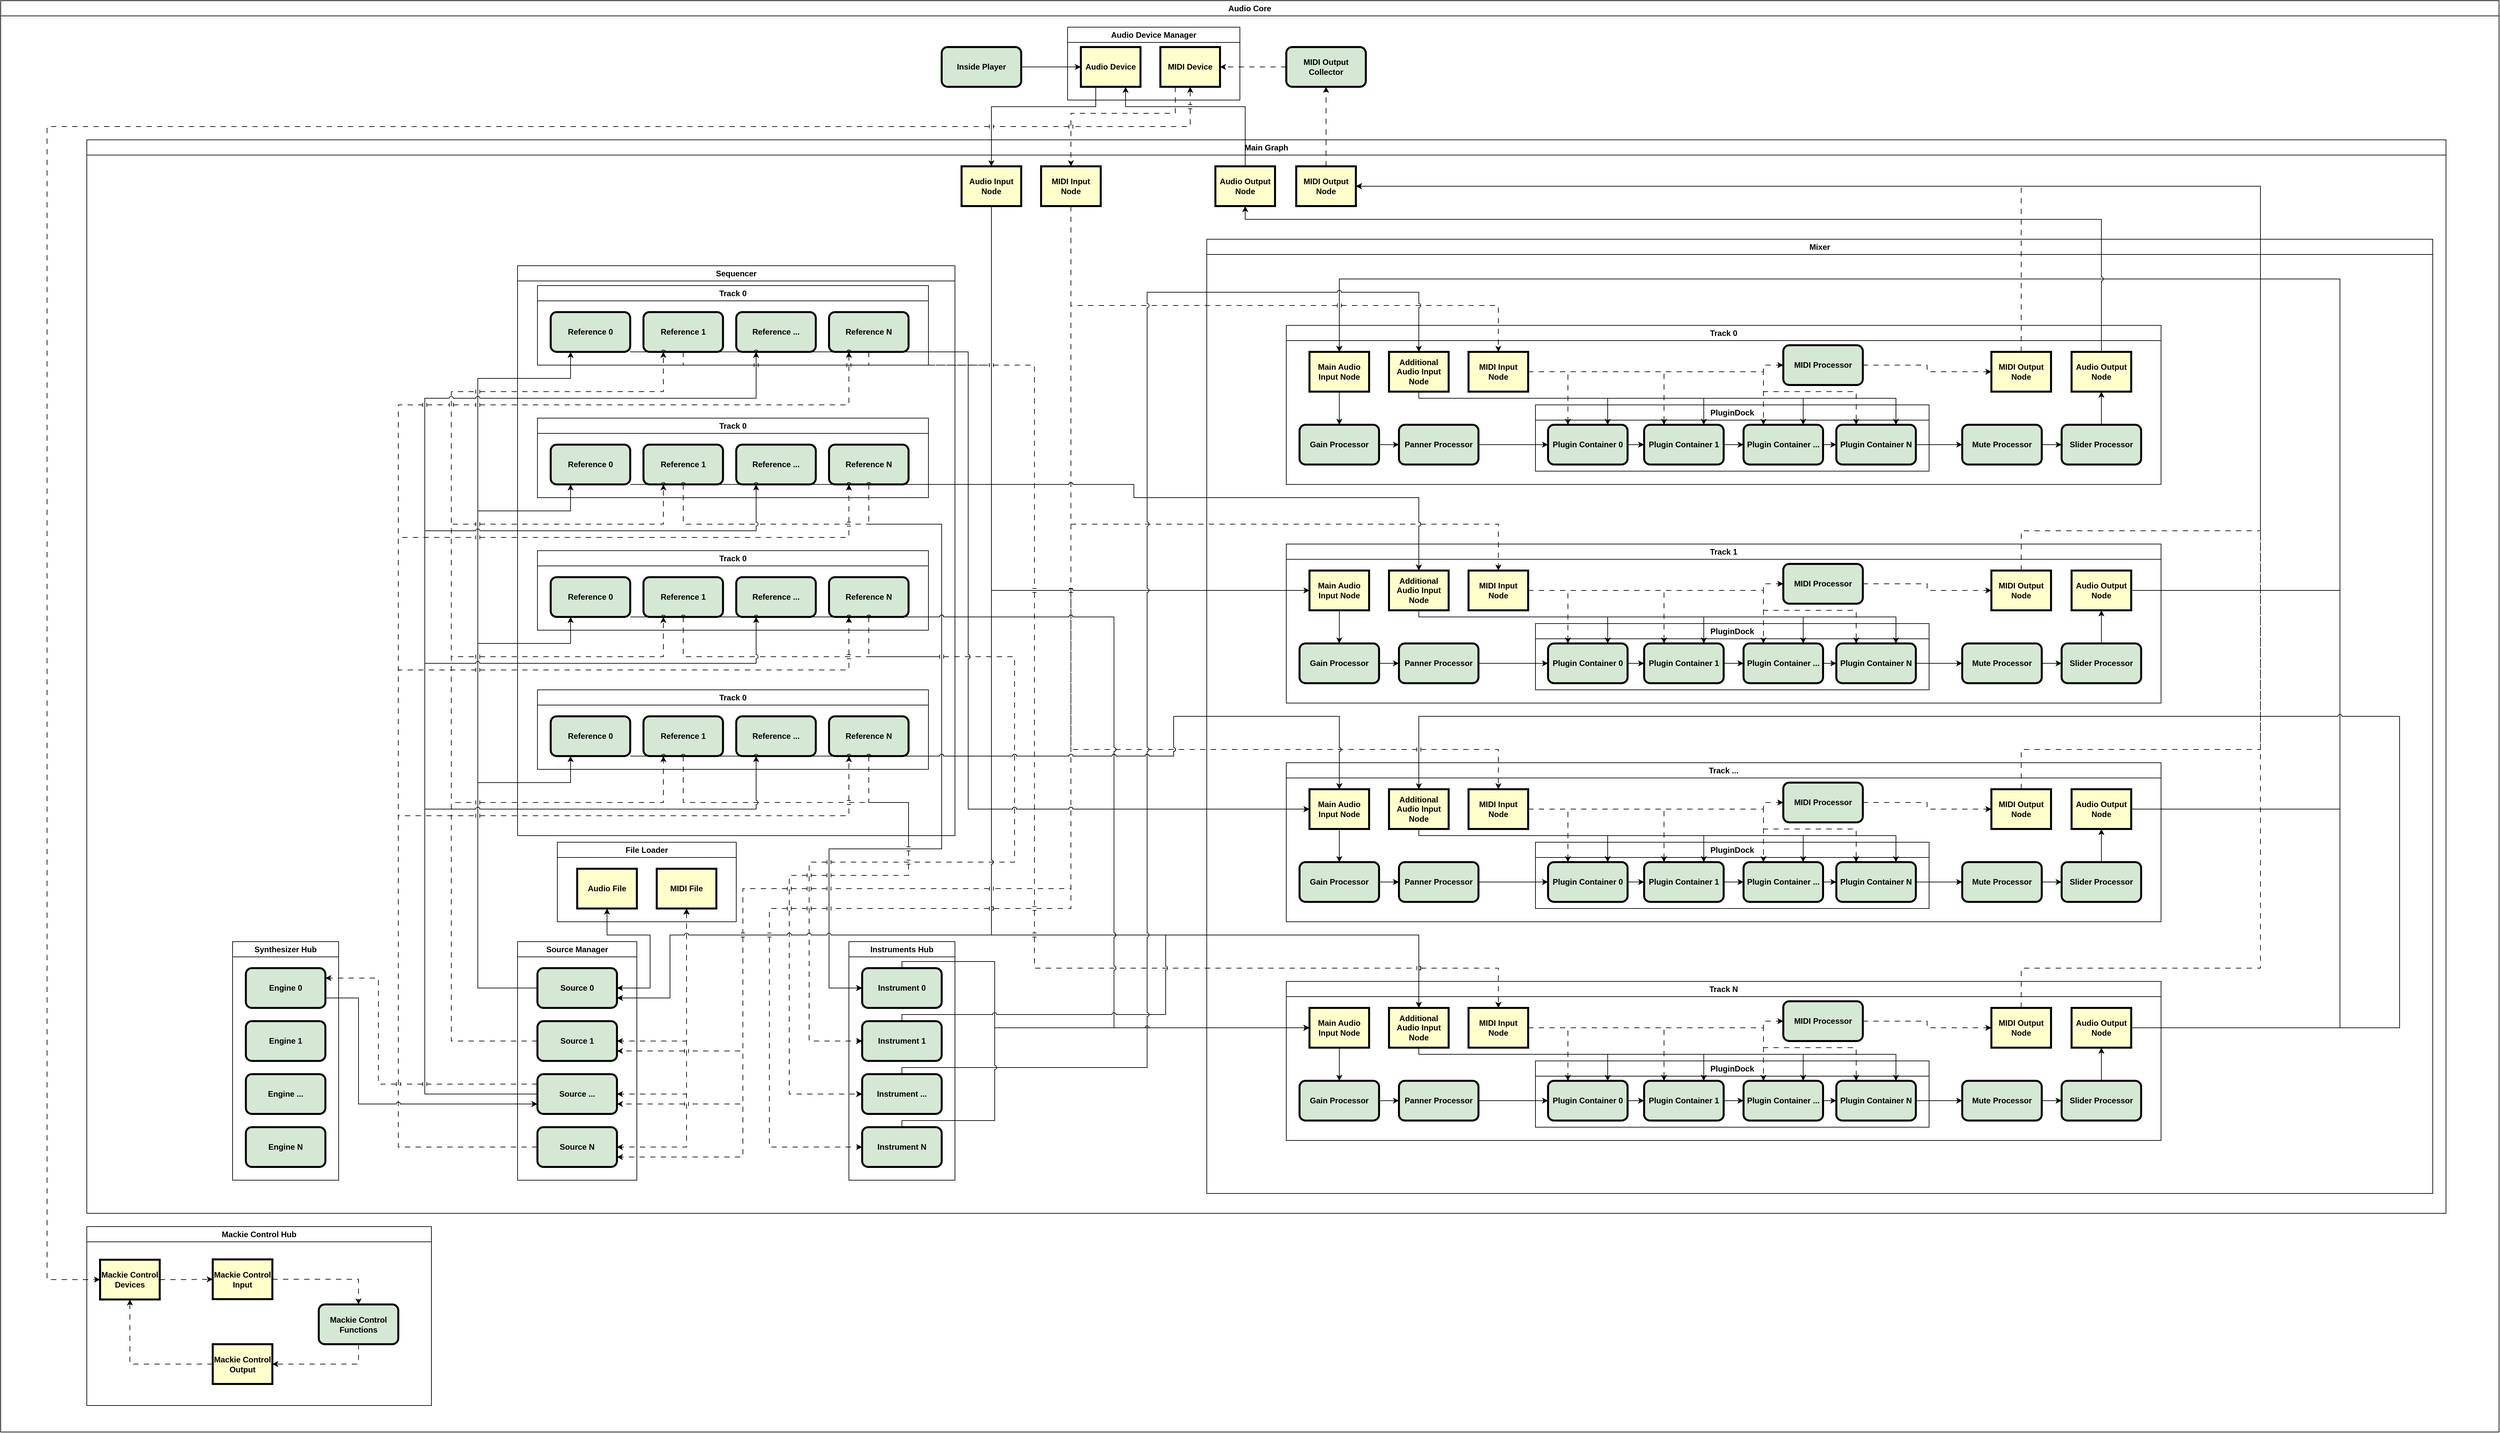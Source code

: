 <mxfile version="21.5.1" type="device">
  <diagram name="Page-1" id="c7558073-3199-34d8-9f00-42111426c3f3">
    <mxGraphModel dx="5105" dy="2020" grid="1" gridSize="10" guides="1" tooltips="0" connect="1" arrows="1" fold="1" page="1" pageScale="1" pageWidth="826" pageHeight="1169" background="none" math="0" shadow="0">
      <root>
        <mxCell id="0" />
        <mxCell id="1" parent="0" />
        <mxCell id="B831sHjpxB0_YLi8JM5m-102" value="Audio Core" style="swimlane;whiteSpace=wrap;html=1;" parent="1" vertex="1">
          <mxGeometry x="-1410" y="150" width="3770" height="2160" as="geometry" />
        </mxCell>
        <mxCell id="B831sHjpxB0_YLi8JM5m-99" value="Main Graph" style="swimlane;whiteSpace=wrap;html=1;" parent="B831sHjpxB0_YLi8JM5m-102" vertex="1">
          <mxGeometry x="130" y="210" width="3560" height="1620" as="geometry" />
        </mxCell>
        <mxCell id="AtWlIe7YsETMCQWezD30-1" value="Sequencer" style="swimlane;whiteSpace=wrap;html=1;" vertex="1" parent="B831sHjpxB0_YLi8JM5m-99">
          <mxGeometry x="650" y="190" width="660" height="860" as="geometry" />
        </mxCell>
        <mxCell id="AtWlIe7YsETMCQWezD30-7" value="Track 0" style="swimlane;whiteSpace=wrap;html=1;" vertex="1" parent="AtWlIe7YsETMCQWezD30-1">
          <mxGeometry x="30" y="30" width="590" height="120" as="geometry" />
        </mxCell>
        <mxCell id="AtWlIe7YsETMCQWezD30-8" value="Reference 0" style="rounded=1;whiteSpace=wrap;strokeWidth=3;fillColor=#d5e8d4;strokeColor=#000000;fontStyle=1" vertex="1" parent="AtWlIe7YsETMCQWezD30-7">
          <mxGeometry x="20" y="40" width="120" height="60" as="geometry" />
        </mxCell>
        <mxCell id="AtWlIe7YsETMCQWezD30-9" value="Reference 1" style="rounded=1;whiteSpace=wrap;strokeWidth=3;fillColor=#d5e8d4;strokeColor=#000000;fontStyle=1" vertex="1" parent="AtWlIe7YsETMCQWezD30-7">
          <mxGeometry x="160" y="40" width="120" height="60" as="geometry" />
        </mxCell>
        <mxCell id="AtWlIe7YsETMCQWezD30-10" value="Reference ..." style="rounded=1;whiteSpace=wrap;strokeWidth=3;fillColor=#d5e8d4;strokeColor=#000000;fontStyle=1" vertex="1" parent="AtWlIe7YsETMCQWezD30-7">
          <mxGeometry x="300" y="40" width="120" height="60" as="geometry" />
        </mxCell>
        <mxCell id="AtWlIe7YsETMCQWezD30-11" value="Reference N" style="rounded=1;whiteSpace=wrap;strokeWidth=3;fillColor=#d5e8d4;strokeColor=#000000;fontStyle=1" vertex="1" parent="AtWlIe7YsETMCQWezD30-7">
          <mxGeometry x="440" y="40" width="120" height="60" as="geometry" />
        </mxCell>
        <mxCell id="AtWlIe7YsETMCQWezD30-12" value="Track 0" style="swimlane;whiteSpace=wrap;html=1;" vertex="1" parent="AtWlIe7YsETMCQWezD30-1">
          <mxGeometry x="30" y="230" width="590" height="120" as="geometry" />
        </mxCell>
        <mxCell id="AtWlIe7YsETMCQWezD30-13" value="Reference 0" style="rounded=1;whiteSpace=wrap;strokeWidth=3;fillColor=#d5e8d4;strokeColor=#000000;fontStyle=1" vertex="1" parent="AtWlIe7YsETMCQWezD30-12">
          <mxGeometry x="20" y="40" width="120" height="60" as="geometry" />
        </mxCell>
        <mxCell id="AtWlIe7YsETMCQWezD30-14" value="Reference 1" style="rounded=1;whiteSpace=wrap;strokeWidth=3;fillColor=#d5e8d4;strokeColor=#000000;fontStyle=1" vertex="1" parent="AtWlIe7YsETMCQWezD30-12">
          <mxGeometry x="160" y="40" width="120" height="60" as="geometry" />
        </mxCell>
        <mxCell id="AtWlIe7YsETMCQWezD30-15" value="Reference ..." style="rounded=1;whiteSpace=wrap;strokeWidth=3;fillColor=#d5e8d4;strokeColor=#000000;fontStyle=1" vertex="1" parent="AtWlIe7YsETMCQWezD30-12">
          <mxGeometry x="300" y="40" width="120" height="60" as="geometry" />
        </mxCell>
        <mxCell id="AtWlIe7YsETMCQWezD30-16" value="Reference N" style="rounded=1;whiteSpace=wrap;strokeWidth=3;fillColor=#d5e8d4;strokeColor=#000000;fontStyle=1" vertex="1" parent="AtWlIe7YsETMCQWezD30-12">
          <mxGeometry x="440" y="40" width="120" height="60" as="geometry" />
        </mxCell>
        <mxCell id="AtWlIe7YsETMCQWezD30-17" value="Track 0" style="swimlane;whiteSpace=wrap;html=1;" vertex="1" parent="AtWlIe7YsETMCQWezD30-1">
          <mxGeometry x="30" y="430" width="590" height="120" as="geometry" />
        </mxCell>
        <mxCell id="AtWlIe7YsETMCQWezD30-18" value="Reference 0" style="rounded=1;whiteSpace=wrap;strokeWidth=3;fillColor=#d5e8d4;strokeColor=#000000;fontStyle=1" vertex="1" parent="AtWlIe7YsETMCQWezD30-17">
          <mxGeometry x="20" y="40" width="120" height="60" as="geometry" />
        </mxCell>
        <mxCell id="AtWlIe7YsETMCQWezD30-19" value="Reference 1" style="rounded=1;whiteSpace=wrap;strokeWidth=3;fillColor=#d5e8d4;strokeColor=#000000;fontStyle=1" vertex="1" parent="AtWlIe7YsETMCQWezD30-17">
          <mxGeometry x="160" y="40" width="120" height="60" as="geometry" />
        </mxCell>
        <mxCell id="AtWlIe7YsETMCQWezD30-20" value="Reference ..." style="rounded=1;whiteSpace=wrap;strokeWidth=3;fillColor=#d5e8d4;strokeColor=#000000;fontStyle=1" vertex="1" parent="AtWlIe7YsETMCQWezD30-17">
          <mxGeometry x="300" y="40" width="120" height="60" as="geometry" />
        </mxCell>
        <mxCell id="AtWlIe7YsETMCQWezD30-21" value="Reference N" style="rounded=1;whiteSpace=wrap;strokeWidth=3;fillColor=#d5e8d4;strokeColor=#000000;fontStyle=1" vertex="1" parent="AtWlIe7YsETMCQWezD30-17">
          <mxGeometry x="440" y="40" width="120" height="60" as="geometry" />
        </mxCell>
        <mxCell id="AtWlIe7YsETMCQWezD30-22" value="Track 0" style="swimlane;whiteSpace=wrap;html=1;" vertex="1" parent="AtWlIe7YsETMCQWezD30-1">
          <mxGeometry x="30" y="640" width="590" height="120" as="geometry" />
        </mxCell>
        <mxCell id="AtWlIe7YsETMCQWezD30-23" value="Reference 0" style="rounded=1;whiteSpace=wrap;strokeWidth=3;fillColor=#d5e8d4;strokeColor=#000000;fontStyle=1" vertex="1" parent="AtWlIe7YsETMCQWezD30-22">
          <mxGeometry x="20" y="40" width="120" height="60" as="geometry" />
        </mxCell>
        <mxCell id="AtWlIe7YsETMCQWezD30-24" value="Reference 1" style="rounded=1;whiteSpace=wrap;strokeWidth=3;fillColor=#d5e8d4;strokeColor=#000000;fontStyle=1" vertex="1" parent="AtWlIe7YsETMCQWezD30-22">
          <mxGeometry x="160" y="40" width="120" height="60" as="geometry" />
        </mxCell>
        <mxCell id="AtWlIe7YsETMCQWezD30-25" value="Reference ..." style="rounded=1;whiteSpace=wrap;strokeWidth=3;fillColor=#d5e8d4;strokeColor=#000000;fontStyle=1" vertex="1" parent="AtWlIe7YsETMCQWezD30-22">
          <mxGeometry x="300" y="40" width="120" height="60" as="geometry" />
        </mxCell>
        <mxCell id="AtWlIe7YsETMCQWezD30-26" value="Reference N" style="rounded=1;whiteSpace=wrap;strokeWidth=3;fillColor=#d5e8d4;strokeColor=#000000;fontStyle=1" vertex="1" parent="AtWlIe7YsETMCQWezD30-22">
          <mxGeometry x="440" y="40" width="120" height="60" as="geometry" />
        </mxCell>
        <mxCell id="AtWlIe7YsETMCQWezD30-2" value="Instruments Hub" style="swimlane;whiteSpace=wrap;html=1;" vertex="1" parent="B831sHjpxB0_YLi8JM5m-99">
          <mxGeometry x="1150" y="1210" width="160" height="360" as="geometry" />
        </mxCell>
        <mxCell id="AtWlIe7YsETMCQWezD30-3" value="Instrument 0" style="rounded=1;whiteSpace=wrap;strokeWidth=3;fillColor=#d5e8d4;strokeColor=#000000;fontStyle=1" vertex="1" parent="AtWlIe7YsETMCQWezD30-2">
          <mxGeometry x="20" y="40" width="120" height="60" as="geometry" />
        </mxCell>
        <mxCell id="AtWlIe7YsETMCQWezD30-4" value="Instrument 1" style="rounded=1;whiteSpace=wrap;strokeWidth=3;fillColor=#d5e8d4;strokeColor=#000000;fontStyle=1" vertex="1" parent="AtWlIe7YsETMCQWezD30-2">
          <mxGeometry x="20" y="120" width="120" height="60" as="geometry" />
        </mxCell>
        <mxCell id="AtWlIe7YsETMCQWezD30-5" value="Instrument ..." style="rounded=1;whiteSpace=wrap;strokeWidth=3;fillColor=#d5e8d4;strokeColor=#000000;fontStyle=1" vertex="1" parent="AtWlIe7YsETMCQWezD30-2">
          <mxGeometry x="20" y="200" width="120" height="60" as="geometry" />
        </mxCell>
        <mxCell id="AtWlIe7YsETMCQWezD30-6" value="Instrument N" style="rounded=1;whiteSpace=wrap;strokeWidth=3;fillColor=#d5e8d4;strokeColor=#000000;fontStyle=1" vertex="1" parent="AtWlIe7YsETMCQWezD30-2">
          <mxGeometry x="20" y="280" width="120" height="60" as="geometry" />
        </mxCell>
        <mxCell id="AtWlIe7YsETMCQWezD30-33" style="edgeStyle=orthogonalEdgeStyle;rounded=0;orthogonalLoop=1;jettySize=auto;html=1;entryX=0;entryY=0.5;entryDx=0;entryDy=0;dashed=1;dashPattern=8 8;jumpStyle=line;" edge="1" parent="B831sHjpxB0_YLi8JM5m-99" source="AtWlIe7YsETMCQWezD30-14" target="AtWlIe7YsETMCQWezD30-3">
          <mxGeometry relative="1" as="geometry">
            <Array as="points">
              <mxPoint x="900" y="580" />
              <mxPoint x="1290" y="580" />
              <mxPoint x="1290" y="1070" />
              <mxPoint x="1120" y="1070" />
              <mxPoint x="1120" y="1280" />
            </Array>
          </mxGeometry>
        </mxCell>
        <mxCell id="AtWlIe7YsETMCQWezD30-34" style="edgeStyle=orthogonalEdgeStyle;rounded=0;orthogonalLoop=1;jettySize=auto;html=1;entryX=0;entryY=0.5;entryDx=0;entryDy=0;dashed=1;dashPattern=8 8;jumpStyle=line;" edge="1" parent="B831sHjpxB0_YLi8JM5m-99" source="AtWlIe7YsETMCQWezD30-16" target="AtWlIe7YsETMCQWezD30-3">
          <mxGeometry relative="1" as="geometry">
            <Array as="points">
              <mxPoint x="1180" y="580" />
              <mxPoint x="1290" y="580" />
              <mxPoint x="1290" y="1070" />
              <mxPoint x="1120" y="1070" />
              <mxPoint x="1120" y="1280" />
            </Array>
          </mxGeometry>
        </mxCell>
        <mxCell id="AtWlIe7YsETMCQWezD30-38" style="edgeStyle=orthogonalEdgeStyle;rounded=0;orthogonalLoop=1;jettySize=auto;html=1;entryX=0;entryY=0.5;entryDx=0;entryDy=0;dashed=1;dashPattern=8 8;jumpStyle=line;" edge="1" parent="B831sHjpxB0_YLi8JM5m-99" source="AtWlIe7YsETMCQWezD30-19" target="AtWlIe7YsETMCQWezD30-4">
          <mxGeometry relative="1" as="geometry">
            <Array as="points">
              <mxPoint x="900" y="780" />
              <mxPoint x="1400" y="780" />
              <mxPoint x="1400" y="1090" />
              <mxPoint x="1090" y="1090" />
              <mxPoint x="1090" y="1360" />
            </Array>
          </mxGeometry>
        </mxCell>
        <mxCell id="AtWlIe7YsETMCQWezD30-39" style="edgeStyle=orthogonalEdgeStyle;rounded=0;orthogonalLoop=1;jettySize=auto;html=1;entryX=0;entryY=0.5;entryDx=0;entryDy=0;dashed=1;dashPattern=8 8;jumpStyle=line;" edge="1" parent="B831sHjpxB0_YLi8JM5m-99" source="AtWlIe7YsETMCQWezD30-21" target="AtWlIe7YsETMCQWezD30-4">
          <mxGeometry relative="1" as="geometry">
            <Array as="points">
              <mxPoint x="1180" y="780" />
              <mxPoint x="1400" y="780" />
              <mxPoint x="1400" y="1090" />
              <mxPoint x="1090" y="1090" />
              <mxPoint x="1090" y="1360" />
            </Array>
          </mxGeometry>
        </mxCell>
        <mxCell id="AtWlIe7YsETMCQWezD30-41" style="edgeStyle=orthogonalEdgeStyle;rounded=0;orthogonalLoop=1;jettySize=auto;html=1;entryX=0;entryY=0.5;entryDx=0;entryDy=0;exitX=0.5;exitY=1;exitDx=0;exitDy=0;dashed=1;dashPattern=8 8;jumpStyle=line;" edge="1" parent="B831sHjpxB0_YLi8JM5m-99" source="AtWlIe7YsETMCQWezD30-24" target="AtWlIe7YsETMCQWezD30-5">
          <mxGeometry relative="1" as="geometry">
            <Array as="points">
              <mxPoint x="900" y="1000" />
              <mxPoint x="1240" y="1000" />
              <mxPoint x="1240" y="1110" />
              <mxPoint x="1060" y="1110" />
              <mxPoint x="1060" y="1440" />
            </Array>
          </mxGeometry>
        </mxCell>
        <mxCell id="AtWlIe7YsETMCQWezD30-42" style="edgeStyle=orthogonalEdgeStyle;rounded=0;orthogonalLoop=1;jettySize=auto;html=1;entryX=0;entryY=0.5;entryDx=0;entryDy=0;dashed=1;dashPattern=8 8;jumpStyle=line;" edge="1" parent="B831sHjpxB0_YLi8JM5m-99" source="AtWlIe7YsETMCQWezD30-26" target="AtWlIe7YsETMCQWezD30-5">
          <mxGeometry relative="1" as="geometry">
            <Array as="points">
              <mxPoint x="1180" y="1000" />
              <mxPoint x="1240" y="1000" />
              <mxPoint x="1240" y="1110" />
              <mxPoint x="1060" y="1110" />
              <mxPoint x="1060" y="1440" />
            </Array>
          </mxGeometry>
        </mxCell>
        <mxCell id="AtWlIe7YsETMCQWezD30-53" value="Source Manager" style="swimlane;whiteSpace=wrap;html=1;" vertex="1" parent="B831sHjpxB0_YLi8JM5m-99">
          <mxGeometry x="650" y="1210" width="180" height="360" as="geometry" />
        </mxCell>
        <mxCell id="AtWlIe7YsETMCQWezD30-54" value="Source 0" style="rounded=1;whiteSpace=wrap;strokeWidth=3;fillColor=#d5e8d4;strokeColor=#000000;fontStyle=1" vertex="1" parent="AtWlIe7YsETMCQWezD30-53">
          <mxGeometry x="30" y="40" width="120" height="60" as="geometry" />
        </mxCell>
        <mxCell id="AtWlIe7YsETMCQWezD30-55" value="Source 1" style="rounded=1;whiteSpace=wrap;strokeWidth=3;fillColor=#d5e8d4;strokeColor=#000000;fontStyle=1" vertex="1" parent="AtWlIe7YsETMCQWezD30-53">
          <mxGeometry x="30" y="120" width="120" height="60" as="geometry" />
        </mxCell>
        <mxCell id="AtWlIe7YsETMCQWezD30-56" value="Source ..." style="rounded=1;whiteSpace=wrap;strokeWidth=3;fillColor=#d5e8d4;strokeColor=#000000;fontStyle=1" vertex="1" parent="AtWlIe7YsETMCQWezD30-53">
          <mxGeometry x="30" y="200" width="120" height="60" as="geometry" />
        </mxCell>
        <mxCell id="AtWlIe7YsETMCQWezD30-57" value="Source N" style="rounded=1;whiteSpace=wrap;strokeWidth=3;fillColor=#d5e8d4;strokeColor=#000000;fontStyle=1" vertex="1" parent="AtWlIe7YsETMCQWezD30-53">
          <mxGeometry x="30" y="280" width="120" height="60" as="geometry" />
        </mxCell>
        <mxCell id="AtWlIe7YsETMCQWezD30-58" style="edgeStyle=orthogonalEdgeStyle;rounded=0;orthogonalLoop=1;jettySize=auto;html=1;entryX=0.25;entryY=1;entryDx=0;entryDy=0;jumpStyle=arc;" edge="1" parent="B831sHjpxB0_YLi8JM5m-99" source="AtWlIe7YsETMCQWezD30-54" target="AtWlIe7YsETMCQWezD30-8">
          <mxGeometry relative="1" as="geometry">
            <Array as="points">
              <mxPoint x="590" y="1280" />
              <mxPoint x="590" y="360" />
              <mxPoint x="730" y="360" />
            </Array>
          </mxGeometry>
        </mxCell>
        <mxCell id="AtWlIe7YsETMCQWezD30-59" style="edgeStyle=orthogonalEdgeStyle;rounded=0;orthogonalLoop=1;jettySize=auto;html=1;entryX=0.25;entryY=1;entryDx=0;entryDy=0;jumpStyle=arc;" edge="1" parent="B831sHjpxB0_YLi8JM5m-99" source="AtWlIe7YsETMCQWezD30-54" target="AtWlIe7YsETMCQWezD30-13">
          <mxGeometry relative="1" as="geometry">
            <Array as="points">
              <mxPoint x="590" y="1280" />
              <mxPoint x="590" y="560" />
              <mxPoint x="730" y="560" />
            </Array>
          </mxGeometry>
        </mxCell>
        <mxCell id="AtWlIe7YsETMCQWezD30-60" style="edgeStyle=orthogonalEdgeStyle;rounded=0;orthogonalLoop=1;jettySize=auto;html=1;entryX=0.25;entryY=1;entryDx=0;entryDy=0;jumpStyle=arc;" edge="1" parent="B831sHjpxB0_YLi8JM5m-99" source="AtWlIe7YsETMCQWezD30-54" target="AtWlIe7YsETMCQWezD30-18">
          <mxGeometry relative="1" as="geometry">
            <Array as="points">
              <mxPoint x="590" y="1280" />
              <mxPoint x="590" y="760" />
              <mxPoint x="730" y="760" />
            </Array>
          </mxGeometry>
        </mxCell>
        <mxCell id="AtWlIe7YsETMCQWezD30-61" style="edgeStyle=orthogonalEdgeStyle;rounded=0;orthogonalLoop=1;jettySize=auto;html=1;entryX=0.25;entryY=1;entryDx=0;entryDy=0;jumpStyle=arc;" edge="1" parent="B831sHjpxB0_YLi8JM5m-99" source="AtWlIe7YsETMCQWezD30-54" target="AtWlIe7YsETMCQWezD30-23">
          <mxGeometry relative="1" as="geometry">
            <Array as="points">
              <mxPoint x="590" y="1280" />
              <mxPoint x="590" y="970" />
              <mxPoint x="730" y="970" />
            </Array>
          </mxGeometry>
        </mxCell>
        <mxCell id="AtWlIe7YsETMCQWezD30-62" style="edgeStyle=orthogonalEdgeStyle;rounded=0;orthogonalLoop=1;jettySize=auto;html=1;entryX=0.25;entryY=1;entryDx=0;entryDy=0;dashed=1;dashPattern=8 8;jumpStyle=line;" edge="1" parent="B831sHjpxB0_YLi8JM5m-99" source="AtWlIe7YsETMCQWezD30-55" target="AtWlIe7YsETMCQWezD30-9">
          <mxGeometry relative="1" as="geometry">
            <Array as="points">
              <mxPoint x="550" y="1360" />
              <mxPoint x="550" y="380" />
              <mxPoint x="870" y="380" />
            </Array>
          </mxGeometry>
        </mxCell>
        <mxCell id="AtWlIe7YsETMCQWezD30-63" style="edgeStyle=orthogonalEdgeStyle;rounded=0;orthogonalLoop=1;jettySize=auto;html=1;entryX=0.25;entryY=1;entryDx=0;entryDy=0;dashed=1;dashPattern=8 8;jumpStyle=line;" edge="1" parent="B831sHjpxB0_YLi8JM5m-99" source="AtWlIe7YsETMCQWezD30-55" target="AtWlIe7YsETMCQWezD30-14">
          <mxGeometry relative="1" as="geometry">
            <Array as="points">
              <mxPoint x="550" y="1360" />
              <mxPoint x="550" y="580" />
              <mxPoint x="870" y="580" />
            </Array>
          </mxGeometry>
        </mxCell>
        <mxCell id="AtWlIe7YsETMCQWezD30-64" style="edgeStyle=orthogonalEdgeStyle;rounded=0;orthogonalLoop=1;jettySize=auto;html=1;entryX=0.25;entryY=1;entryDx=0;entryDy=0;dashed=1;dashPattern=8 8;jumpStyle=line;" edge="1" parent="B831sHjpxB0_YLi8JM5m-99" source="AtWlIe7YsETMCQWezD30-55" target="AtWlIe7YsETMCQWezD30-19">
          <mxGeometry relative="1" as="geometry">
            <Array as="points">
              <mxPoint x="550" y="1360" />
              <mxPoint x="550" y="780" />
              <mxPoint x="870" y="780" />
            </Array>
          </mxGeometry>
        </mxCell>
        <mxCell id="AtWlIe7YsETMCQWezD30-65" style="edgeStyle=orthogonalEdgeStyle;rounded=0;orthogonalLoop=1;jettySize=auto;html=1;entryX=0.25;entryY=1;entryDx=0;entryDy=0;dashed=1;dashPattern=8 8;jumpStyle=line;" edge="1" parent="B831sHjpxB0_YLi8JM5m-99" source="AtWlIe7YsETMCQWezD30-55" target="AtWlIe7YsETMCQWezD30-24">
          <mxGeometry relative="1" as="geometry">
            <Array as="points">
              <mxPoint x="550" y="1360" />
              <mxPoint x="550" y="1000" />
              <mxPoint x="870" y="1000" />
            </Array>
          </mxGeometry>
        </mxCell>
        <mxCell id="AtWlIe7YsETMCQWezD30-66" style="edgeStyle=orthogonalEdgeStyle;rounded=0;orthogonalLoop=1;jettySize=auto;html=1;entryX=0.25;entryY=1;entryDx=0;entryDy=0;jumpStyle=arc;" edge="1" parent="B831sHjpxB0_YLi8JM5m-99" source="AtWlIe7YsETMCQWezD30-56" target="AtWlIe7YsETMCQWezD30-10">
          <mxGeometry relative="1" as="geometry">
            <Array as="points">
              <mxPoint x="510" y="1440" />
              <mxPoint x="510" y="390" />
              <mxPoint x="1010" y="390" />
            </Array>
          </mxGeometry>
        </mxCell>
        <mxCell id="AtWlIe7YsETMCQWezD30-67" style="edgeStyle=orthogonalEdgeStyle;rounded=0;orthogonalLoop=1;jettySize=auto;html=1;entryX=0.25;entryY=1;entryDx=0;entryDy=0;jumpStyle=arc;" edge="1" parent="B831sHjpxB0_YLi8JM5m-99" source="AtWlIe7YsETMCQWezD30-56" target="AtWlIe7YsETMCQWezD30-15">
          <mxGeometry relative="1" as="geometry">
            <Array as="points">
              <mxPoint x="510" y="1440" />
              <mxPoint x="510" y="590" />
              <mxPoint x="1010" y="590" />
            </Array>
          </mxGeometry>
        </mxCell>
        <mxCell id="AtWlIe7YsETMCQWezD30-68" style="edgeStyle=orthogonalEdgeStyle;rounded=0;orthogonalLoop=1;jettySize=auto;html=1;entryX=0.25;entryY=1;entryDx=0;entryDy=0;jumpStyle=arc;" edge="1" parent="B831sHjpxB0_YLi8JM5m-99" source="AtWlIe7YsETMCQWezD30-56" target="AtWlIe7YsETMCQWezD30-20">
          <mxGeometry relative="1" as="geometry">
            <Array as="points">
              <mxPoint x="510" y="1440" />
              <mxPoint x="510" y="790" />
              <mxPoint x="1010" y="790" />
            </Array>
          </mxGeometry>
        </mxCell>
        <mxCell id="AtWlIe7YsETMCQWezD30-69" style="edgeStyle=orthogonalEdgeStyle;rounded=0;orthogonalLoop=1;jettySize=auto;html=1;entryX=0.25;entryY=1;entryDx=0;entryDy=0;jumpStyle=arc;" edge="1" parent="B831sHjpxB0_YLi8JM5m-99" source="AtWlIe7YsETMCQWezD30-56" target="AtWlIe7YsETMCQWezD30-25">
          <mxGeometry relative="1" as="geometry">
            <Array as="points">
              <mxPoint x="510" y="1440" />
              <mxPoint x="510" y="1010" />
              <mxPoint x="1010" y="1010" />
            </Array>
          </mxGeometry>
        </mxCell>
        <mxCell id="AtWlIe7YsETMCQWezD30-70" style="edgeStyle=orthogonalEdgeStyle;rounded=0;orthogonalLoop=1;jettySize=auto;html=1;entryX=0.25;entryY=1;entryDx=0;entryDy=0;dashed=1;dashPattern=8 8;jumpStyle=line;" edge="1" parent="B831sHjpxB0_YLi8JM5m-99" source="AtWlIe7YsETMCQWezD30-57" target="AtWlIe7YsETMCQWezD30-11">
          <mxGeometry relative="1" as="geometry">
            <Array as="points">
              <mxPoint x="470" y="1520" />
              <mxPoint x="470" y="400" />
              <mxPoint x="1150" y="400" />
            </Array>
          </mxGeometry>
        </mxCell>
        <mxCell id="AtWlIe7YsETMCQWezD30-71" style="edgeStyle=orthogonalEdgeStyle;rounded=0;orthogonalLoop=1;jettySize=auto;html=1;entryX=0.25;entryY=1;entryDx=0;entryDy=0;dashed=1;dashPattern=8 8;jumpStyle=line;" edge="1" parent="B831sHjpxB0_YLi8JM5m-99" source="AtWlIe7YsETMCQWezD30-57" target="AtWlIe7YsETMCQWezD30-16">
          <mxGeometry relative="1" as="geometry">
            <Array as="points">
              <mxPoint x="470" y="1520" />
              <mxPoint x="470" y="600" />
              <mxPoint x="1150" y="600" />
            </Array>
          </mxGeometry>
        </mxCell>
        <mxCell id="AtWlIe7YsETMCQWezD30-72" style="edgeStyle=orthogonalEdgeStyle;rounded=0;orthogonalLoop=1;jettySize=auto;html=1;entryX=0.25;entryY=1;entryDx=0;entryDy=0;dashed=1;dashPattern=8 8;jumpStyle=line;" edge="1" parent="B831sHjpxB0_YLi8JM5m-99" source="AtWlIe7YsETMCQWezD30-57" target="AtWlIe7YsETMCQWezD30-21">
          <mxGeometry relative="1" as="geometry">
            <Array as="points">
              <mxPoint x="470" y="1520" />
              <mxPoint x="470" y="800" />
              <mxPoint x="1150" y="800" />
            </Array>
          </mxGeometry>
        </mxCell>
        <mxCell id="AtWlIe7YsETMCQWezD30-73" style="edgeStyle=orthogonalEdgeStyle;rounded=0;orthogonalLoop=1;jettySize=auto;html=1;entryX=0.25;entryY=1;entryDx=0;entryDy=0;dashed=1;dashPattern=8 8;jumpStyle=line;" edge="1" parent="B831sHjpxB0_YLi8JM5m-99" source="AtWlIe7YsETMCQWezD30-57" target="AtWlIe7YsETMCQWezD30-26">
          <mxGeometry relative="1" as="geometry">
            <Array as="points">
              <mxPoint x="470" y="1520" />
              <mxPoint x="470" y="1020" />
              <mxPoint x="1150" y="1020" />
            </Array>
          </mxGeometry>
        </mxCell>
        <mxCell id="AtWlIe7YsETMCQWezD30-74" value="File Loader" style="swimlane;whiteSpace=wrap;html=1;" vertex="1" parent="B831sHjpxB0_YLi8JM5m-99">
          <mxGeometry x="710" y="1060" width="270" height="120" as="geometry" />
        </mxCell>
        <mxCell id="AtWlIe7YsETMCQWezD30-75" value="Audio File" style="whiteSpace=wrap;align=center;verticalAlign=middle;fontStyle=1;strokeWidth=3;fillColor=#FFFFCC" vertex="1" parent="AtWlIe7YsETMCQWezD30-74">
          <mxGeometry x="30" y="40" width="90" height="60" as="geometry" />
        </mxCell>
        <mxCell id="AtWlIe7YsETMCQWezD30-76" value="MIDI File" style="whiteSpace=wrap;align=center;verticalAlign=middle;fontStyle=1;strokeWidth=3;fillColor=#FFFFCC" vertex="1" parent="AtWlIe7YsETMCQWezD30-74">
          <mxGeometry x="150" y="40" width="90" height="60" as="geometry" />
        </mxCell>
        <mxCell id="AtWlIe7YsETMCQWezD30-77" style="edgeStyle=orthogonalEdgeStyle;rounded=0;orthogonalLoop=1;jettySize=auto;html=1;entryX=1;entryY=0.5;entryDx=0;entryDy=0;startArrow=classic;startFill=1;exitX=0.5;exitY=1;exitDx=0;exitDy=0;" edge="1" parent="B831sHjpxB0_YLi8JM5m-99" source="AtWlIe7YsETMCQWezD30-75" target="AtWlIe7YsETMCQWezD30-54">
          <mxGeometry relative="1" as="geometry">
            <Array as="points">
              <mxPoint x="785" y="1200" />
              <mxPoint x="850" y="1200" />
              <mxPoint x="850" y="1280" />
            </Array>
          </mxGeometry>
        </mxCell>
        <mxCell id="AtWlIe7YsETMCQWezD30-78" style="edgeStyle=orthogonalEdgeStyle;rounded=0;orthogonalLoop=1;jettySize=auto;html=1;entryX=1;entryY=0.5;entryDx=0;entryDy=0;dashed=1;dashPattern=8 8;startArrow=classic;startFill=1;exitX=0.5;exitY=1;exitDx=0;exitDy=0;" edge="1" parent="B831sHjpxB0_YLi8JM5m-99" source="AtWlIe7YsETMCQWezD30-76" target="AtWlIe7YsETMCQWezD30-55">
          <mxGeometry relative="1" as="geometry">
            <Array as="points">
              <mxPoint x="905" y="1360" />
            </Array>
          </mxGeometry>
        </mxCell>
        <mxCell id="AtWlIe7YsETMCQWezD30-79" style="edgeStyle=orthogonalEdgeStyle;rounded=0;orthogonalLoop=1;jettySize=auto;html=1;entryX=1;entryY=0.5;entryDx=0;entryDy=0;dashed=1;dashPattern=8 8;startArrow=classic;startFill=1;exitX=0.5;exitY=1;exitDx=0;exitDy=0;" edge="1" parent="B831sHjpxB0_YLi8JM5m-99" source="AtWlIe7YsETMCQWezD30-76" target="AtWlIe7YsETMCQWezD30-56">
          <mxGeometry relative="1" as="geometry">
            <Array as="points">
              <mxPoint x="905" y="1440" />
            </Array>
          </mxGeometry>
        </mxCell>
        <mxCell id="AtWlIe7YsETMCQWezD30-80" style="edgeStyle=orthogonalEdgeStyle;rounded=0;orthogonalLoop=1;jettySize=auto;html=1;entryX=1;entryY=0.5;entryDx=0;entryDy=0;dashed=1;dashPattern=8 8;startArrow=classic;startFill=1;exitX=0.5;exitY=1;exitDx=0;exitDy=0;" edge="1" parent="B831sHjpxB0_YLi8JM5m-99" source="AtWlIe7YsETMCQWezD30-76" target="AtWlIe7YsETMCQWezD30-57">
          <mxGeometry relative="1" as="geometry">
            <Array as="points">
              <mxPoint x="905" y="1520" />
            </Array>
          </mxGeometry>
        </mxCell>
        <mxCell id="AtWlIe7YsETMCQWezD30-85" value="Synthesizer Hub" style="swimlane;whiteSpace=wrap;html=1;" vertex="1" parent="B831sHjpxB0_YLi8JM5m-99">
          <mxGeometry x="220" y="1210" width="160" height="360" as="geometry" />
        </mxCell>
        <mxCell id="AtWlIe7YsETMCQWezD30-86" value="Engine 0" style="rounded=1;whiteSpace=wrap;strokeWidth=3;fillColor=#d5e8d4;strokeColor=#000000;fontStyle=1" vertex="1" parent="AtWlIe7YsETMCQWezD30-85">
          <mxGeometry x="20" y="40" width="120" height="60" as="geometry" />
        </mxCell>
        <mxCell id="AtWlIe7YsETMCQWezD30-87" value="Engine 1" style="rounded=1;whiteSpace=wrap;strokeWidth=3;fillColor=#d5e8d4;strokeColor=#000000;fontStyle=1" vertex="1" parent="AtWlIe7YsETMCQWezD30-85">
          <mxGeometry x="20" y="120" width="120" height="60" as="geometry" />
        </mxCell>
        <mxCell id="AtWlIe7YsETMCQWezD30-88" value="Engine ..." style="rounded=1;whiteSpace=wrap;strokeWidth=3;fillColor=#d5e8d4;strokeColor=#000000;fontStyle=1" vertex="1" parent="AtWlIe7YsETMCQWezD30-85">
          <mxGeometry x="20" y="200" width="120" height="60" as="geometry" />
        </mxCell>
        <mxCell id="AtWlIe7YsETMCQWezD30-89" value="Engine N" style="rounded=1;whiteSpace=wrap;strokeWidth=3;fillColor=#d5e8d4;strokeColor=#000000;fontStyle=1" vertex="1" parent="AtWlIe7YsETMCQWezD30-85">
          <mxGeometry x="20" y="280" width="120" height="60" as="geometry" />
        </mxCell>
        <mxCell id="AtWlIe7YsETMCQWezD30-90" style="edgeStyle=orthogonalEdgeStyle;rounded=0;orthogonalLoop=1;jettySize=auto;html=1;exitX=0;exitY=0.25;exitDx=0;exitDy=0;entryX=1;entryY=0.25;entryDx=0;entryDy=0;dashed=1;dashPattern=8 8;jumpStyle=line;" edge="1" parent="B831sHjpxB0_YLi8JM5m-99" source="AtWlIe7YsETMCQWezD30-56" target="AtWlIe7YsETMCQWezD30-86">
          <mxGeometry relative="1" as="geometry">
            <Array as="points">
              <mxPoint x="440" y="1425" />
              <mxPoint x="440" y="1265" />
            </Array>
          </mxGeometry>
        </mxCell>
        <mxCell id="AtWlIe7YsETMCQWezD30-92" style="edgeStyle=orthogonalEdgeStyle;rounded=0;orthogonalLoop=1;jettySize=auto;html=1;exitX=1;exitY=0.75;exitDx=0;exitDy=0;entryX=0;entryY=0.75;entryDx=0;entryDy=0;jumpStyle=arc;" edge="1" parent="B831sHjpxB0_YLi8JM5m-99" source="AtWlIe7YsETMCQWezD30-86" target="AtWlIe7YsETMCQWezD30-56">
          <mxGeometry relative="1" as="geometry">
            <Array as="points">
              <mxPoint x="410" y="1295" />
              <mxPoint x="410" y="1455" />
            </Array>
          </mxGeometry>
        </mxCell>
        <mxCell id="B831sHjpxB0_YLi8JM5m-100" value="Audio Input Node" style="whiteSpace=wrap;align=center;verticalAlign=middle;fontStyle=1;strokeWidth=3;fillColor=#FFFFCC" parent="B831sHjpxB0_YLi8JM5m-99" vertex="1">
          <mxGeometry x="1320" y="40" width="90" height="60" as="geometry" />
        </mxCell>
        <mxCell id="B831sHjpxB0_YLi8JM5m-101" value="MIDI Input Node" style="whiteSpace=wrap;align=center;verticalAlign=middle;fontStyle=1;strokeWidth=3;fillColor=#FFFFCC" parent="B831sHjpxB0_YLi8JM5m-99" vertex="1">
          <mxGeometry x="1440" y="40" width="90" height="60" as="geometry" />
        </mxCell>
        <mxCell id="B831sHjpxB0_YLi8JM5m-108" value="Audio Output Node" style="whiteSpace=wrap;align=center;verticalAlign=middle;fontStyle=1;strokeWidth=3;fillColor=#FFFFCC" parent="B831sHjpxB0_YLi8JM5m-99" vertex="1">
          <mxGeometry x="1703" y="40" width="90" height="60" as="geometry" />
        </mxCell>
        <mxCell id="B831sHjpxB0_YLi8JM5m-184" value="MIDI Output Node" style="whiteSpace=wrap;align=center;verticalAlign=middle;fontStyle=1;strokeWidth=3;fillColor=#FFFFCC" parent="B831sHjpxB0_YLi8JM5m-99" vertex="1">
          <mxGeometry x="1825" y="40" width="90" height="60" as="geometry" />
        </mxCell>
        <mxCell id="AtWlIe7YsETMCQWezD30-81" style="edgeStyle=orthogonalEdgeStyle;rounded=0;orthogonalLoop=1;jettySize=auto;html=1;entryX=1;entryY=0.75;entryDx=0;entryDy=0;jumpStyle=arc;" edge="1" parent="B831sHjpxB0_YLi8JM5m-99" source="B831sHjpxB0_YLi8JM5m-100" target="AtWlIe7YsETMCQWezD30-54">
          <mxGeometry relative="1" as="geometry">
            <Array as="points">
              <mxPoint x="1365" y="1200" />
              <mxPoint x="880" y="1200" />
              <mxPoint x="880" y="1295" />
            </Array>
          </mxGeometry>
        </mxCell>
        <mxCell id="AtWlIe7YsETMCQWezD30-49" style="edgeStyle=orthogonalEdgeStyle;rounded=0;orthogonalLoop=1;jettySize=auto;html=1;entryX=0;entryY=0.5;entryDx=0;entryDy=0;dashed=1;dashPattern=8 8;jumpStyle=line;" edge="1" parent="B831sHjpxB0_YLi8JM5m-99" source="B831sHjpxB0_YLi8JM5m-101" target="AtWlIe7YsETMCQWezD30-6">
          <mxGeometry relative="1" as="geometry">
            <Array as="points">
              <mxPoint x="1485" y="1160" />
              <mxPoint x="1030" y="1160" />
              <mxPoint x="1030" y="1520" />
            </Array>
          </mxGeometry>
        </mxCell>
        <mxCell id="AtWlIe7YsETMCQWezD30-82" style="edgeStyle=orthogonalEdgeStyle;rounded=0;orthogonalLoop=1;jettySize=auto;html=1;entryX=1;entryY=0.75;entryDx=0;entryDy=0;dashed=1;dashPattern=8 8;jumpStyle=line;" edge="1" parent="B831sHjpxB0_YLi8JM5m-99" source="B831sHjpxB0_YLi8JM5m-101" target="AtWlIe7YsETMCQWezD30-55">
          <mxGeometry relative="1" as="geometry">
            <Array as="points">
              <mxPoint x="1485" y="1130" />
              <mxPoint x="990" y="1130" />
              <mxPoint x="990" y="1375" />
            </Array>
          </mxGeometry>
        </mxCell>
        <mxCell id="AtWlIe7YsETMCQWezD30-83" style="edgeStyle=orthogonalEdgeStyle;rounded=0;orthogonalLoop=1;jettySize=auto;html=1;entryX=1;entryY=0.75;entryDx=0;entryDy=0;dashed=1;dashPattern=8 8;jumpStyle=line;" edge="1" parent="B831sHjpxB0_YLi8JM5m-99" source="B831sHjpxB0_YLi8JM5m-101" target="AtWlIe7YsETMCQWezD30-56">
          <mxGeometry relative="1" as="geometry">
            <Array as="points">
              <mxPoint x="1485" y="1130" />
              <mxPoint x="990" y="1130" />
              <mxPoint x="990" y="1455" />
            </Array>
          </mxGeometry>
        </mxCell>
        <mxCell id="AtWlIe7YsETMCQWezD30-84" style="edgeStyle=orthogonalEdgeStyle;rounded=0;orthogonalLoop=1;jettySize=auto;html=1;entryX=1;entryY=0.75;entryDx=0;entryDy=0;dashed=1;dashPattern=8 8;jumpStyle=line;" edge="1" parent="B831sHjpxB0_YLi8JM5m-99" source="B831sHjpxB0_YLi8JM5m-101" target="AtWlIe7YsETMCQWezD30-57">
          <mxGeometry relative="1" as="geometry">
            <Array as="points">
              <mxPoint x="1485" y="1130" />
              <mxPoint x="990" y="1130" />
              <mxPoint x="990" y="1535" />
            </Array>
          </mxGeometry>
        </mxCell>
        <mxCell id="B831sHjpxB0_YLi8JM5m-326" style="edgeStyle=orthogonalEdgeStyle;rounded=0;orthogonalLoop=1;jettySize=auto;html=1;entryX=0;entryY=0.5;entryDx=0;entryDy=0;jumpStyle=arc;" parent="B831sHjpxB0_YLi8JM5m-102" source="B831sHjpxB0_YLi8JM5m-100" target="B831sHjpxB0_YLi8JM5m-188" edge="1">
          <mxGeometry relative="1" as="geometry">
            <Array as="points">
              <mxPoint x="1495" y="890" />
            </Array>
          </mxGeometry>
        </mxCell>
        <mxCell id="B831sHjpxB0_YLi8JM5m-116" value="Mixer" style="swimlane;whiteSpace=wrap;html=1;" parent="B831sHjpxB0_YLi8JM5m-102" vertex="1">
          <mxGeometry x="1820" y="360" width="1850" height="1440" as="geometry" />
        </mxCell>
        <mxCell id="B831sHjpxB0_YLi8JM5m-129" value="Track 0" style="swimlane;whiteSpace=wrap;html=1;" parent="B831sHjpxB0_YLi8JM5m-116" vertex="1">
          <mxGeometry x="120" y="130" width="1320" height="240" as="geometry" />
        </mxCell>
        <mxCell id="B831sHjpxB0_YLi8JM5m-155" style="edgeStyle=orthogonalEdgeStyle;rounded=0;orthogonalLoop=1;jettySize=auto;html=1;entryX=0.5;entryY=0;entryDx=0;entryDy=0;" parent="B831sHjpxB0_YLi8JM5m-129" source="B831sHjpxB0_YLi8JM5m-130" target="B831sHjpxB0_YLi8JM5m-137" edge="1">
          <mxGeometry relative="1" as="geometry" />
        </mxCell>
        <mxCell id="B831sHjpxB0_YLi8JM5m-130" value="Main Audio Input Node" style="whiteSpace=wrap;align=center;verticalAlign=middle;fontStyle=1;strokeWidth=3;fillColor=#FFFFCC" parent="B831sHjpxB0_YLi8JM5m-129" vertex="1">
          <mxGeometry x="35" y="40" width="90" height="60" as="geometry" />
        </mxCell>
        <mxCell id="B831sHjpxB0_YLi8JM5m-169" style="edgeStyle=orthogonalEdgeStyle;rounded=0;orthogonalLoop=1;jettySize=auto;html=1;entryX=0;entryY=0.5;entryDx=0;entryDy=0;dashed=1;dashPattern=8 8;" parent="B831sHjpxB0_YLi8JM5m-129" source="B831sHjpxB0_YLi8JM5m-131" target="B831sHjpxB0_YLi8JM5m-168" edge="1">
          <mxGeometry relative="1" as="geometry">
            <Array as="points">
              <mxPoint x="720" y="70" />
              <mxPoint x="720" y="60" />
            </Array>
          </mxGeometry>
        </mxCell>
        <mxCell id="B831sHjpxB0_YLi8JM5m-131" value="MIDI Input Node" style="whiteSpace=wrap;align=center;verticalAlign=middle;fontStyle=1;strokeWidth=3;fillColor=#FFFFCC" parent="B831sHjpxB0_YLi8JM5m-129" vertex="1">
          <mxGeometry x="275" y="40" width="90" height="60" as="geometry" />
        </mxCell>
        <mxCell id="B831sHjpxB0_YLi8JM5m-132" value="Audio Output Node" style="whiteSpace=wrap;align=center;verticalAlign=middle;fontStyle=1;strokeWidth=3;fillColor=#FFFFCC" parent="B831sHjpxB0_YLi8JM5m-129" vertex="1">
          <mxGeometry x="1185" y="40" width="90" height="60" as="geometry" />
        </mxCell>
        <mxCell id="B831sHjpxB0_YLi8JM5m-133" value="MIDI Output Node" style="whiteSpace=wrap;align=center;verticalAlign=middle;fontStyle=1;strokeWidth=3;fillColor=#FFFFCC" parent="B831sHjpxB0_YLi8JM5m-129" vertex="1">
          <mxGeometry x="1064" y="40" width="90" height="60" as="geometry" />
        </mxCell>
        <mxCell id="B831sHjpxB0_YLi8JM5m-134" value="Additional Audio Input Node" style="whiteSpace=wrap;align=center;verticalAlign=middle;fontStyle=1;strokeWidth=3;fillColor=#FFFFCC" parent="B831sHjpxB0_YLi8JM5m-129" vertex="1">
          <mxGeometry x="155" y="40" width="90" height="60" as="geometry" />
        </mxCell>
        <mxCell id="B831sHjpxB0_YLi8JM5m-156" style="edgeStyle=orthogonalEdgeStyle;rounded=0;orthogonalLoop=1;jettySize=auto;html=1;entryX=0;entryY=0.5;entryDx=0;entryDy=0;" parent="B831sHjpxB0_YLi8JM5m-129" source="B831sHjpxB0_YLi8JM5m-137" target="B831sHjpxB0_YLi8JM5m-148" edge="1">
          <mxGeometry relative="1" as="geometry" />
        </mxCell>
        <mxCell id="B831sHjpxB0_YLi8JM5m-137" value="Gain Processor" style="rounded=1;whiteSpace=wrap;strokeWidth=3;fillColor=#d5e8d4;strokeColor=#000000;fontStyle=1" parent="B831sHjpxB0_YLi8JM5m-129" vertex="1">
          <mxGeometry x="20" y="150" width="120" height="60" as="geometry" />
        </mxCell>
        <mxCell id="B831sHjpxB0_YLi8JM5m-179" style="edgeStyle=orthogonalEdgeStyle;rounded=0;orthogonalLoop=1;jettySize=auto;html=1;entryX=0.5;entryY=1;entryDx=0;entryDy=0;" parent="B831sHjpxB0_YLi8JM5m-129" source="B831sHjpxB0_YLi8JM5m-139" target="B831sHjpxB0_YLi8JM5m-132" edge="1">
          <mxGeometry relative="1" as="geometry" />
        </mxCell>
        <mxCell id="B831sHjpxB0_YLi8JM5m-139" value="Slider Processor" style="rounded=1;whiteSpace=wrap;strokeWidth=3;fillColor=#d5e8d4;strokeColor=#000000;fontStyle=1" parent="B831sHjpxB0_YLi8JM5m-129" vertex="1">
          <mxGeometry x="1170" y="150" width="120" height="60" as="geometry" />
        </mxCell>
        <mxCell id="B831sHjpxB0_YLi8JM5m-157" style="edgeStyle=orthogonalEdgeStyle;rounded=0;orthogonalLoop=1;jettySize=auto;html=1;entryX=0;entryY=0.5;entryDx=0;entryDy=0;" parent="B831sHjpxB0_YLi8JM5m-129" source="B831sHjpxB0_YLi8JM5m-148" target="B831sHjpxB0_YLi8JM5m-151" edge="1">
          <mxGeometry relative="1" as="geometry" />
        </mxCell>
        <mxCell id="B831sHjpxB0_YLi8JM5m-148" value="Panner Processor" style="rounded=1;whiteSpace=wrap;strokeWidth=3;fillColor=#d5e8d4;strokeColor=#000000;fontStyle=1" parent="B831sHjpxB0_YLi8JM5m-129" vertex="1">
          <mxGeometry x="170" y="150" width="120" height="60" as="geometry" />
        </mxCell>
        <mxCell id="B831sHjpxB0_YLi8JM5m-162" style="edgeStyle=orthogonalEdgeStyle;rounded=0;orthogonalLoop=1;jettySize=auto;html=1;entryX=0;entryY=0.5;entryDx=0;entryDy=0;" parent="B831sHjpxB0_YLi8JM5m-129" source="B831sHjpxB0_YLi8JM5m-149" target="B831sHjpxB0_YLi8JM5m-139" edge="1">
          <mxGeometry relative="1" as="geometry" />
        </mxCell>
        <mxCell id="B831sHjpxB0_YLi8JM5m-149" value="Mute Processor" style="rounded=1;whiteSpace=wrap;strokeWidth=3;fillColor=#d5e8d4;strokeColor=#000000;fontStyle=1" parent="B831sHjpxB0_YLi8JM5m-129" vertex="1">
          <mxGeometry x="1020" y="150" width="120" height="60" as="geometry" />
        </mxCell>
        <mxCell id="B831sHjpxB0_YLi8JM5m-150" value="PluginDock" style="swimlane;whiteSpace=wrap;html=1;" parent="B831sHjpxB0_YLi8JM5m-129" vertex="1">
          <mxGeometry x="376" y="120" width="594" height="100" as="geometry" />
        </mxCell>
        <mxCell id="B831sHjpxB0_YLi8JM5m-158" style="edgeStyle=orthogonalEdgeStyle;rounded=0;orthogonalLoop=1;jettySize=auto;html=1;entryX=0;entryY=0.5;entryDx=0;entryDy=0;" parent="B831sHjpxB0_YLi8JM5m-150" source="B831sHjpxB0_YLi8JM5m-151" target="B831sHjpxB0_YLi8JM5m-153" edge="1">
          <mxGeometry relative="1" as="geometry" />
        </mxCell>
        <mxCell id="B831sHjpxB0_YLi8JM5m-151" value="Plugin Container 0" style="rounded=1;whiteSpace=wrap;strokeWidth=3;fillColor=#d5e8d4;strokeColor=#000000;fontStyle=1" parent="B831sHjpxB0_YLi8JM5m-150" vertex="1">
          <mxGeometry x="19" y="30" width="120" height="60" as="geometry" />
        </mxCell>
        <mxCell id="B831sHjpxB0_YLi8JM5m-152" value="Plugin Container N" style="rounded=1;whiteSpace=wrap;strokeWidth=3;fillColor=#d5e8d4;strokeColor=#000000;fontStyle=1" parent="B831sHjpxB0_YLi8JM5m-150" vertex="1">
          <mxGeometry x="454" y="30" width="120" height="60" as="geometry" />
        </mxCell>
        <mxCell id="B831sHjpxB0_YLi8JM5m-159" style="edgeStyle=orthogonalEdgeStyle;rounded=0;orthogonalLoop=1;jettySize=auto;html=1;entryX=0;entryY=0.5;entryDx=0;entryDy=0;" parent="B831sHjpxB0_YLi8JM5m-150" source="B831sHjpxB0_YLi8JM5m-153" target="B831sHjpxB0_YLi8JM5m-154" edge="1">
          <mxGeometry relative="1" as="geometry" />
        </mxCell>
        <mxCell id="B831sHjpxB0_YLi8JM5m-153" value="Plugin Container 1" style="rounded=1;whiteSpace=wrap;strokeWidth=3;fillColor=#d5e8d4;strokeColor=#000000;fontStyle=1" parent="B831sHjpxB0_YLi8JM5m-150" vertex="1">
          <mxGeometry x="164" y="30" width="120" height="60" as="geometry" />
        </mxCell>
        <mxCell id="B831sHjpxB0_YLi8JM5m-160" style="edgeStyle=orthogonalEdgeStyle;rounded=0;orthogonalLoop=1;jettySize=auto;html=1;entryX=0;entryY=0.5;entryDx=0;entryDy=0;" parent="B831sHjpxB0_YLi8JM5m-150" source="B831sHjpxB0_YLi8JM5m-154" target="B831sHjpxB0_YLi8JM5m-152" edge="1">
          <mxGeometry relative="1" as="geometry" />
        </mxCell>
        <mxCell id="B831sHjpxB0_YLi8JM5m-154" value="Plugin Container ..." style="rounded=1;whiteSpace=wrap;strokeWidth=3;fillColor=#d5e8d4;strokeColor=#000000;fontStyle=1" parent="B831sHjpxB0_YLi8JM5m-150" vertex="1">
          <mxGeometry x="314" y="30" width="120" height="60" as="geometry" />
        </mxCell>
        <mxCell id="B831sHjpxB0_YLi8JM5m-161" style="edgeStyle=orthogonalEdgeStyle;rounded=0;orthogonalLoop=1;jettySize=auto;html=1;entryX=0;entryY=0.5;entryDx=0;entryDy=0;" parent="B831sHjpxB0_YLi8JM5m-129" source="B831sHjpxB0_YLi8JM5m-152" target="B831sHjpxB0_YLi8JM5m-149" edge="1">
          <mxGeometry relative="1" as="geometry" />
        </mxCell>
        <mxCell id="B831sHjpxB0_YLi8JM5m-182" style="edgeStyle=orthogonalEdgeStyle;rounded=0;orthogonalLoop=1;jettySize=auto;html=1;entryX=0;entryY=0.5;entryDx=0;entryDy=0;dashed=1;dashPattern=8 8;" parent="B831sHjpxB0_YLi8JM5m-129" source="B831sHjpxB0_YLi8JM5m-168" target="B831sHjpxB0_YLi8JM5m-133" edge="1">
          <mxGeometry relative="1" as="geometry" />
        </mxCell>
        <mxCell id="B831sHjpxB0_YLi8JM5m-168" value="MIDI Processor" style="rounded=1;whiteSpace=wrap;strokeWidth=3;fillColor=#d5e8d4;strokeColor=#000000;fontStyle=1" parent="B831sHjpxB0_YLi8JM5m-129" vertex="1">
          <mxGeometry x="750" y="30" width="120" height="60" as="geometry" />
        </mxCell>
        <mxCell id="B831sHjpxB0_YLi8JM5m-170" style="edgeStyle=orthogonalEdgeStyle;rounded=0;orthogonalLoop=1;jettySize=auto;html=1;entryX=0.75;entryY=0;entryDx=0;entryDy=0;exitX=0.5;exitY=1;exitDx=0;exitDy=0;" parent="B831sHjpxB0_YLi8JM5m-129" source="B831sHjpxB0_YLi8JM5m-134" target="B831sHjpxB0_YLi8JM5m-151" edge="1">
          <mxGeometry relative="1" as="geometry">
            <Array as="points">
              <mxPoint x="200" y="110" />
              <mxPoint x="485" y="110" />
            </Array>
          </mxGeometry>
        </mxCell>
        <mxCell id="B831sHjpxB0_YLi8JM5m-171" style="edgeStyle=orthogonalEdgeStyle;rounded=0;orthogonalLoop=1;jettySize=auto;html=1;entryX=0.75;entryY=0;entryDx=0;entryDy=0;exitX=0.5;exitY=1;exitDx=0;exitDy=0;" parent="B831sHjpxB0_YLi8JM5m-129" source="B831sHjpxB0_YLi8JM5m-134" target="B831sHjpxB0_YLi8JM5m-153" edge="1">
          <mxGeometry relative="1" as="geometry">
            <Array as="points">
              <mxPoint x="200" y="110" />
              <mxPoint x="630" y="110" />
            </Array>
          </mxGeometry>
        </mxCell>
        <mxCell id="B831sHjpxB0_YLi8JM5m-172" style="edgeStyle=orthogonalEdgeStyle;rounded=0;orthogonalLoop=1;jettySize=auto;html=1;entryX=0.75;entryY=0;entryDx=0;entryDy=0;exitX=0.5;exitY=1;exitDx=0;exitDy=0;" parent="B831sHjpxB0_YLi8JM5m-129" source="B831sHjpxB0_YLi8JM5m-134" target="B831sHjpxB0_YLi8JM5m-154" edge="1">
          <mxGeometry relative="1" as="geometry">
            <Array as="points">
              <mxPoint x="200" y="110" />
              <mxPoint x="780" y="110" />
            </Array>
          </mxGeometry>
        </mxCell>
        <mxCell id="B831sHjpxB0_YLi8JM5m-173" style="edgeStyle=orthogonalEdgeStyle;rounded=0;orthogonalLoop=1;jettySize=auto;html=1;entryX=0.75;entryY=0;entryDx=0;entryDy=0;exitX=0.5;exitY=1;exitDx=0;exitDy=0;" parent="B831sHjpxB0_YLi8JM5m-129" source="B831sHjpxB0_YLi8JM5m-134" target="B831sHjpxB0_YLi8JM5m-152" edge="1">
          <mxGeometry relative="1" as="geometry">
            <Array as="points">
              <mxPoint x="200" y="110" />
              <mxPoint x="920" y="110" />
            </Array>
          </mxGeometry>
        </mxCell>
        <mxCell id="B831sHjpxB0_YLi8JM5m-174" style="edgeStyle=orthogonalEdgeStyle;rounded=0;orthogonalLoop=1;jettySize=auto;html=1;entryX=0.25;entryY=0;entryDx=0;entryDy=0;dashed=1;dashPattern=8 8;" parent="B831sHjpxB0_YLi8JM5m-129" source="B831sHjpxB0_YLi8JM5m-131" target="B831sHjpxB0_YLi8JM5m-151" edge="1">
          <mxGeometry relative="1" as="geometry" />
        </mxCell>
        <mxCell id="B831sHjpxB0_YLi8JM5m-175" style="edgeStyle=orthogonalEdgeStyle;rounded=0;orthogonalLoop=1;jettySize=auto;html=1;entryX=0.25;entryY=0;entryDx=0;entryDy=0;dashed=1;dashPattern=8 8;" parent="B831sHjpxB0_YLi8JM5m-129" source="B831sHjpxB0_YLi8JM5m-131" target="B831sHjpxB0_YLi8JM5m-153" edge="1">
          <mxGeometry relative="1" as="geometry" />
        </mxCell>
        <mxCell id="B831sHjpxB0_YLi8JM5m-176" style="edgeStyle=orthogonalEdgeStyle;rounded=0;orthogonalLoop=1;jettySize=auto;html=1;entryX=0.25;entryY=0;entryDx=0;entryDy=0;dashed=1;dashPattern=8 8;" parent="B831sHjpxB0_YLi8JM5m-129" source="B831sHjpxB0_YLi8JM5m-131" target="B831sHjpxB0_YLi8JM5m-154" edge="1">
          <mxGeometry relative="1" as="geometry" />
        </mxCell>
        <mxCell id="B831sHjpxB0_YLi8JM5m-180" style="edgeStyle=orthogonalEdgeStyle;rounded=0;orthogonalLoop=1;jettySize=auto;html=1;entryX=0.25;entryY=0;entryDx=0;entryDy=0;dashed=1;dashPattern=8 8;" parent="B831sHjpxB0_YLi8JM5m-129" source="B831sHjpxB0_YLi8JM5m-131" target="B831sHjpxB0_YLi8JM5m-152" edge="1">
          <mxGeometry relative="1" as="geometry">
            <Array as="points">
              <mxPoint x="720" y="70" />
              <mxPoint x="720" y="100" />
              <mxPoint x="860" y="100" />
            </Array>
          </mxGeometry>
        </mxCell>
        <mxCell id="B831sHjpxB0_YLi8JM5m-186" value="Track 1" style="swimlane;whiteSpace=wrap;html=1;" parent="B831sHjpxB0_YLi8JM5m-116" vertex="1">
          <mxGeometry x="120" y="460" width="1320" height="240" as="geometry" />
        </mxCell>
        <mxCell id="B831sHjpxB0_YLi8JM5m-187" style="edgeStyle=orthogonalEdgeStyle;rounded=0;orthogonalLoop=1;jettySize=auto;html=1;entryX=0.5;entryY=0;entryDx=0;entryDy=0;" parent="B831sHjpxB0_YLi8JM5m-186" source="B831sHjpxB0_YLi8JM5m-188" target="B831sHjpxB0_YLi8JM5m-195" edge="1">
          <mxGeometry relative="1" as="geometry" />
        </mxCell>
        <mxCell id="B831sHjpxB0_YLi8JM5m-188" value="Main Audio Input Node" style="whiteSpace=wrap;align=center;verticalAlign=middle;fontStyle=1;strokeWidth=3;fillColor=#FFFFCC" parent="B831sHjpxB0_YLi8JM5m-186" vertex="1">
          <mxGeometry x="35" y="40" width="90" height="60" as="geometry" />
        </mxCell>
        <mxCell id="B831sHjpxB0_YLi8JM5m-189" style="edgeStyle=orthogonalEdgeStyle;rounded=0;orthogonalLoop=1;jettySize=auto;html=1;entryX=0;entryY=0.5;entryDx=0;entryDy=0;dashed=1;dashPattern=8 8;" parent="B831sHjpxB0_YLi8JM5m-186" source="B831sHjpxB0_YLi8JM5m-190" target="B831sHjpxB0_YLi8JM5m-212" edge="1">
          <mxGeometry relative="1" as="geometry">
            <Array as="points">
              <mxPoint x="720" y="70" />
              <mxPoint x="720" y="60" />
            </Array>
          </mxGeometry>
        </mxCell>
        <mxCell id="B831sHjpxB0_YLi8JM5m-190" value="MIDI Input Node" style="whiteSpace=wrap;align=center;verticalAlign=middle;fontStyle=1;strokeWidth=3;fillColor=#FFFFCC" parent="B831sHjpxB0_YLi8JM5m-186" vertex="1">
          <mxGeometry x="275" y="40" width="90" height="60" as="geometry" />
        </mxCell>
        <mxCell id="B831sHjpxB0_YLi8JM5m-191" value="Audio Output Node" style="whiteSpace=wrap;align=center;verticalAlign=middle;fontStyle=1;strokeWidth=3;fillColor=#FFFFCC" parent="B831sHjpxB0_YLi8JM5m-186" vertex="1">
          <mxGeometry x="1185" y="40" width="90" height="60" as="geometry" />
        </mxCell>
        <mxCell id="B831sHjpxB0_YLi8JM5m-192" value="MIDI Output Node" style="whiteSpace=wrap;align=center;verticalAlign=middle;fontStyle=1;strokeWidth=3;fillColor=#FFFFCC" parent="B831sHjpxB0_YLi8JM5m-186" vertex="1">
          <mxGeometry x="1064" y="40" width="90" height="60" as="geometry" />
        </mxCell>
        <mxCell id="B831sHjpxB0_YLi8JM5m-193" value="Additional Audio Input Node" style="whiteSpace=wrap;align=center;verticalAlign=middle;fontStyle=1;strokeWidth=3;fillColor=#FFFFCC" parent="B831sHjpxB0_YLi8JM5m-186" vertex="1">
          <mxGeometry x="155" y="40" width="90" height="60" as="geometry" />
        </mxCell>
        <mxCell id="B831sHjpxB0_YLi8JM5m-194" style="edgeStyle=orthogonalEdgeStyle;rounded=0;orthogonalLoop=1;jettySize=auto;html=1;entryX=0;entryY=0.5;entryDx=0;entryDy=0;" parent="B831sHjpxB0_YLi8JM5m-186" source="B831sHjpxB0_YLi8JM5m-195" target="B831sHjpxB0_YLi8JM5m-199" edge="1">
          <mxGeometry relative="1" as="geometry" />
        </mxCell>
        <mxCell id="B831sHjpxB0_YLi8JM5m-195" value="Gain Processor" style="rounded=1;whiteSpace=wrap;strokeWidth=3;fillColor=#d5e8d4;strokeColor=#000000;fontStyle=1" parent="B831sHjpxB0_YLi8JM5m-186" vertex="1">
          <mxGeometry x="20" y="150" width="120" height="60" as="geometry" />
        </mxCell>
        <mxCell id="B831sHjpxB0_YLi8JM5m-196" style="edgeStyle=orthogonalEdgeStyle;rounded=0;orthogonalLoop=1;jettySize=auto;html=1;entryX=0.5;entryY=1;entryDx=0;entryDy=0;" parent="B831sHjpxB0_YLi8JM5m-186" source="B831sHjpxB0_YLi8JM5m-197" target="B831sHjpxB0_YLi8JM5m-191" edge="1">
          <mxGeometry relative="1" as="geometry" />
        </mxCell>
        <mxCell id="B831sHjpxB0_YLi8JM5m-197" value="Slider Processor" style="rounded=1;whiteSpace=wrap;strokeWidth=3;fillColor=#d5e8d4;strokeColor=#000000;fontStyle=1" parent="B831sHjpxB0_YLi8JM5m-186" vertex="1">
          <mxGeometry x="1170" y="150" width="120" height="60" as="geometry" />
        </mxCell>
        <mxCell id="B831sHjpxB0_YLi8JM5m-198" style="edgeStyle=orthogonalEdgeStyle;rounded=0;orthogonalLoop=1;jettySize=auto;html=1;entryX=0;entryY=0.5;entryDx=0;entryDy=0;" parent="B831sHjpxB0_YLi8JM5m-186" source="B831sHjpxB0_YLi8JM5m-199" target="B831sHjpxB0_YLi8JM5m-204" edge="1">
          <mxGeometry relative="1" as="geometry" />
        </mxCell>
        <mxCell id="B831sHjpxB0_YLi8JM5m-199" value="Panner Processor" style="rounded=1;whiteSpace=wrap;strokeWidth=3;fillColor=#d5e8d4;strokeColor=#000000;fontStyle=1" parent="B831sHjpxB0_YLi8JM5m-186" vertex="1">
          <mxGeometry x="170" y="150" width="120" height="60" as="geometry" />
        </mxCell>
        <mxCell id="B831sHjpxB0_YLi8JM5m-200" style="edgeStyle=orthogonalEdgeStyle;rounded=0;orthogonalLoop=1;jettySize=auto;html=1;entryX=0;entryY=0.5;entryDx=0;entryDy=0;" parent="B831sHjpxB0_YLi8JM5m-186" source="B831sHjpxB0_YLi8JM5m-201" target="B831sHjpxB0_YLi8JM5m-197" edge="1">
          <mxGeometry relative="1" as="geometry" />
        </mxCell>
        <mxCell id="B831sHjpxB0_YLi8JM5m-201" value="Mute Processor" style="rounded=1;whiteSpace=wrap;strokeWidth=3;fillColor=#d5e8d4;strokeColor=#000000;fontStyle=1" parent="B831sHjpxB0_YLi8JM5m-186" vertex="1">
          <mxGeometry x="1020" y="150" width="120" height="60" as="geometry" />
        </mxCell>
        <mxCell id="B831sHjpxB0_YLi8JM5m-202" value="PluginDock" style="swimlane;whiteSpace=wrap;html=1;" parent="B831sHjpxB0_YLi8JM5m-186" vertex="1">
          <mxGeometry x="376" y="120" width="594" height="100" as="geometry" />
        </mxCell>
        <mxCell id="B831sHjpxB0_YLi8JM5m-203" style="edgeStyle=orthogonalEdgeStyle;rounded=0;orthogonalLoop=1;jettySize=auto;html=1;entryX=0;entryY=0.5;entryDx=0;entryDy=0;" parent="B831sHjpxB0_YLi8JM5m-202" source="B831sHjpxB0_YLi8JM5m-204" target="B831sHjpxB0_YLi8JM5m-207" edge="1">
          <mxGeometry relative="1" as="geometry" />
        </mxCell>
        <mxCell id="B831sHjpxB0_YLi8JM5m-204" value="Plugin Container 0" style="rounded=1;whiteSpace=wrap;strokeWidth=3;fillColor=#d5e8d4;strokeColor=#000000;fontStyle=1" parent="B831sHjpxB0_YLi8JM5m-202" vertex="1">
          <mxGeometry x="19" y="30" width="120" height="60" as="geometry" />
        </mxCell>
        <mxCell id="B831sHjpxB0_YLi8JM5m-205" value="Plugin Container N" style="rounded=1;whiteSpace=wrap;strokeWidth=3;fillColor=#d5e8d4;strokeColor=#000000;fontStyle=1" parent="B831sHjpxB0_YLi8JM5m-202" vertex="1">
          <mxGeometry x="454" y="30" width="120" height="60" as="geometry" />
        </mxCell>
        <mxCell id="B831sHjpxB0_YLi8JM5m-206" style="edgeStyle=orthogonalEdgeStyle;rounded=0;orthogonalLoop=1;jettySize=auto;html=1;entryX=0;entryY=0.5;entryDx=0;entryDy=0;" parent="B831sHjpxB0_YLi8JM5m-202" source="B831sHjpxB0_YLi8JM5m-207" target="B831sHjpxB0_YLi8JM5m-209" edge="1">
          <mxGeometry relative="1" as="geometry" />
        </mxCell>
        <mxCell id="B831sHjpxB0_YLi8JM5m-207" value="Plugin Container 1" style="rounded=1;whiteSpace=wrap;strokeWidth=3;fillColor=#d5e8d4;strokeColor=#000000;fontStyle=1" parent="B831sHjpxB0_YLi8JM5m-202" vertex="1">
          <mxGeometry x="164" y="30" width="120" height="60" as="geometry" />
        </mxCell>
        <mxCell id="B831sHjpxB0_YLi8JM5m-208" style="edgeStyle=orthogonalEdgeStyle;rounded=0;orthogonalLoop=1;jettySize=auto;html=1;entryX=0;entryY=0.5;entryDx=0;entryDy=0;" parent="B831sHjpxB0_YLi8JM5m-202" source="B831sHjpxB0_YLi8JM5m-209" target="B831sHjpxB0_YLi8JM5m-205" edge="1">
          <mxGeometry relative="1" as="geometry" />
        </mxCell>
        <mxCell id="B831sHjpxB0_YLi8JM5m-209" value="Plugin Container ..." style="rounded=1;whiteSpace=wrap;strokeWidth=3;fillColor=#d5e8d4;strokeColor=#000000;fontStyle=1" parent="B831sHjpxB0_YLi8JM5m-202" vertex="1">
          <mxGeometry x="314" y="30" width="120" height="60" as="geometry" />
        </mxCell>
        <mxCell id="B831sHjpxB0_YLi8JM5m-210" style="edgeStyle=orthogonalEdgeStyle;rounded=0;orthogonalLoop=1;jettySize=auto;html=1;entryX=0;entryY=0.5;entryDx=0;entryDy=0;" parent="B831sHjpxB0_YLi8JM5m-186" source="B831sHjpxB0_YLi8JM5m-205" target="B831sHjpxB0_YLi8JM5m-201" edge="1">
          <mxGeometry relative="1" as="geometry" />
        </mxCell>
        <mxCell id="B831sHjpxB0_YLi8JM5m-211" style="edgeStyle=orthogonalEdgeStyle;rounded=0;orthogonalLoop=1;jettySize=auto;html=1;entryX=0;entryY=0.5;entryDx=0;entryDy=0;dashed=1;dashPattern=8 8;" parent="B831sHjpxB0_YLi8JM5m-186" source="B831sHjpxB0_YLi8JM5m-212" target="B831sHjpxB0_YLi8JM5m-192" edge="1">
          <mxGeometry relative="1" as="geometry" />
        </mxCell>
        <mxCell id="B831sHjpxB0_YLi8JM5m-212" value="MIDI Processor" style="rounded=1;whiteSpace=wrap;strokeWidth=3;fillColor=#d5e8d4;strokeColor=#000000;fontStyle=1" parent="B831sHjpxB0_YLi8JM5m-186" vertex="1">
          <mxGeometry x="750" y="30" width="120" height="60" as="geometry" />
        </mxCell>
        <mxCell id="B831sHjpxB0_YLi8JM5m-213" style="edgeStyle=orthogonalEdgeStyle;rounded=0;orthogonalLoop=1;jettySize=auto;html=1;entryX=0.75;entryY=0;entryDx=0;entryDy=0;exitX=0.5;exitY=1;exitDx=0;exitDy=0;" parent="B831sHjpxB0_YLi8JM5m-186" source="B831sHjpxB0_YLi8JM5m-193" target="B831sHjpxB0_YLi8JM5m-204" edge="1">
          <mxGeometry relative="1" as="geometry">
            <Array as="points">
              <mxPoint x="200" y="110" />
              <mxPoint x="485" y="110" />
            </Array>
          </mxGeometry>
        </mxCell>
        <mxCell id="B831sHjpxB0_YLi8JM5m-214" style="edgeStyle=orthogonalEdgeStyle;rounded=0;orthogonalLoop=1;jettySize=auto;html=1;entryX=0.75;entryY=0;entryDx=0;entryDy=0;exitX=0.5;exitY=1;exitDx=0;exitDy=0;" parent="B831sHjpxB0_YLi8JM5m-186" source="B831sHjpxB0_YLi8JM5m-193" target="B831sHjpxB0_YLi8JM5m-207" edge="1">
          <mxGeometry relative="1" as="geometry">
            <Array as="points">
              <mxPoint x="200" y="110" />
              <mxPoint x="630" y="110" />
            </Array>
          </mxGeometry>
        </mxCell>
        <mxCell id="B831sHjpxB0_YLi8JM5m-215" style="edgeStyle=orthogonalEdgeStyle;rounded=0;orthogonalLoop=1;jettySize=auto;html=1;entryX=0.75;entryY=0;entryDx=0;entryDy=0;exitX=0.5;exitY=1;exitDx=0;exitDy=0;" parent="B831sHjpxB0_YLi8JM5m-186" source="B831sHjpxB0_YLi8JM5m-193" target="B831sHjpxB0_YLi8JM5m-209" edge="1">
          <mxGeometry relative="1" as="geometry">
            <Array as="points">
              <mxPoint x="200" y="110" />
              <mxPoint x="780" y="110" />
            </Array>
          </mxGeometry>
        </mxCell>
        <mxCell id="B831sHjpxB0_YLi8JM5m-216" style="edgeStyle=orthogonalEdgeStyle;rounded=0;orthogonalLoop=1;jettySize=auto;html=1;entryX=0.75;entryY=0;entryDx=0;entryDy=0;exitX=0.5;exitY=1;exitDx=0;exitDy=0;" parent="B831sHjpxB0_YLi8JM5m-186" source="B831sHjpxB0_YLi8JM5m-193" target="B831sHjpxB0_YLi8JM5m-205" edge="1">
          <mxGeometry relative="1" as="geometry">
            <Array as="points">
              <mxPoint x="200" y="110" />
              <mxPoint x="920" y="110" />
            </Array>
          </mxGeometry>
        </mxCell>
        <mxCell id="B831sHjpxB0_YLi8JM5m-217" style="edgeStyle=orthogonalEdgeStyle;rounded=0;orthogonalLoop=1;jettySize=auto;html=1;entryX=0.25;entryY=0;entryDx=0;entryDy=0;dashed=1;dashPattern=8 8;" parent="B831sHjpxB0_YLi8JM5m-186" source="B831sHjpxB0_YLi8JM5m-190" target="B831sHjpxB0_YLi8JM5m-204" edge="1">
          <mxGeometry relative="1" as="geometry" />
        </mxCell>
        <mxCell id="B831sHjpxB0_YLi8JM5m-218" style="edgeStyle=orthogonalEdgeStyle;rounded=0;orthogonalLoop=1;jettySize=auto;html=1;entryX=0.25;entryY=0;entryDx=0;entryDy=0;dashed=1;dashPattern=8 8;" parent="B831sHjpxB0_YLi8JM5m-186" source="B831sHjpxB0_YLi8JM5m-190" target="B831sHjpxB0_YLi8JM5m-207" edge="1">
          <mxGeometry relative="1" as="geometry" />
        </mxCell>
        <mxCell id="B831sHjpxB0_YLi8JM5m-219" style="edgeStyle=orthogonalEdgeStyle;rounded=0;orthogonalLoop=1;jettySize=auto;html=1;entryX=0.25;entryY=0;entryDx=0;entryDy=0;dashed=1;dashPattern=8 8;" parent="B831sHjpxB0_YLi8JM5m-186" source="B831sHjpxB0_YLi8JM5m-190" target="B831sHjpxB0_YLi8JM5m-209" edge="1">
          <mxGeometry relative="1" as="geometry" />
        </mxCell>
        <mxCell id="B831sHjpxB0_YLi8JM5m-220" style="edgeStyle=orthogonalEdgeStyle;rounded=0;orthogonalLoop=1;jettySize=auto;html=1;entryX=0.25;entryY=0;entryDx=0;entryDy=0;dashed=1;dashPattern=8 8;" parent="B831sHjpxB0_YLi8JM5m-186" source="B831sHjpxB0_YLi8JM5m-190" target="B831sHjpxB0_YLi8JM5m-205" edge="1">
          <mxGeometry relative="1" as="geometry">
            <Array as="points">
              <mxPoint x="720" y="70" />
              <mxPoint x="720" y="100" />
              <mxPoint x="860" y="100" />
            </Array>
          </mxGeometry>
        </mxCell>
        <mxCell id="B831sHjpxB0_YLi8JM5m-221" value="Track ..." style="swimlane;whiteSpace=wrap;html=1;" parent="B831sHjpxB0_YLi8JM5m-116" vertex="1">
          <mxGeometry x="120" y="790" width="1320" height="240" as="geometry" />
        </mxCell>
        <mxCell id="B831sHjpxB0_YLi8JM5m-222" style="edgeStyle=orthogonalEdgeStyle;rounded=0;orthogonalLoop=1;jettySize=auto;html=1;entryX=0.5;entryY=0;entryDx=0;entryDy=0;" parent="B831sHjpxB0_YLi8JM5m-221" source="B831sHjpxB0_YLi8JM5m-223" target="B831sHjpxB0_YLi8JM5m-230" edge="1">
          <mxGeometry relative="1" as="geometry" />
        </mxCell>
        <mxCell id="B831sHjpxB0_YLi8JM5m-223" value="Main Audio Input Node" style="whiteSpace=wrap;align=center;verticalAlign=middle;fontStyle=1;strokeWidth=3;fillColor=#FFFFCC" parent="B831sHjpxB0_YLi8JM5m-221" vertex="1">
          <mxGeometry x="35" y="40" width="90" height="60" as="geometry" />
        </mxCell>
        <mxCell id="B831sHjpxB0_YLi8JM5m-224" style="edgeStyle=orthogonalEdgeStyle;rounded=0;orthogonalLoop=1;jettySize=auto;html=1;entryX=0;entryY=0.5;entryDx=0;entryDy=0;dashed=1;dashPattern=8 8;" parent="B831sHjpxB0_YLi8JM5m-221" source="B831sHjpxB0_YLi8JM5m-225" target="B831sHjpxB0_YLi8JM5m-247" edge="1">
          <mxGeometry relative="1" as="geometry">
            <Array as="points">
              <mxPoint x="720" y="70" />
              <mxPoint x="720" y="60" />
            </Array>
          </mxGeometry>
        </mxCell>
        <mxCell id="B831sHjpxB0_YLi8JM5m-225" value="MIDI Input Node" style="whiteSpace=wrap;align=center;verticalAlign=middle;fontStyle=1;strokeWidth=3;fillColor=#FFFFCC" parent="B831sHjpxB0_YLi8JM5m-221" vertex="1">
          <mxGeometry x="275" y="40" width="90" height="60" as="geometry" />
        </mxCell>
        <mxCell id="B831sHjpxB0_YLi8JM5m-226" value="Audio Output Node" style="whiteSpace=wrap;align=center;verticalAlign=middle;fontStyle=1;strokeWidth=3;fillColor=#FFFFCC" parent="B831sHjpxB0_YLi8JM5m-221" vertex="1">
          <mxGeometry x="1185" y="40" width="90" height="60" as="geometry" />
        </mxCell>
        <mxCell id="B831sHjpxB0_YLi8JM5m-227" value="MIDI Output Node" style="whiteSpace=wrap;align=center;verticalAlign=middle;fontStyle=1;strokeWidth=3;fillColor=#FFFFCC" parent="B831sHjpxB0_YLi8JM5m-221" vertex="1">
          <mxGeometry x="1064" y="40" width="90" height="60" as="geometry" />
        </mxCell>
        <mxCell id="B831sHjpxB0_YLi8JM5m-228" value="Additional Audio Input Node" style="whiteSpace=wrap;align=center;verticalAlign=middle;fontStyle=1;strokeWidth=3;fillColor=#FFFFCC" parent="B831sHjpxB0_YLi8JM5m-221" vertex="1">
          <mxGeometry x="155" y="40" width="90" height="60" as="geometry" />
        </mxCell>
        <mxCell id="B831sHjpxB0_YLi8JM5m-229" style="edgeStyle=orthogonalEdgeStyle;rounded=0;orthogonalLoop=1;jettySize=auto;html=1;entryX=0;entryY=0.5;entryDx=0;entryDy=0;" parent="B831sHjpxB0_YLi8JM5m-221" source="B831sHjpxB0_YLi8JM5m-230" target="B831sHjpxB0_YLi8JM5m-234" edge="1">
          <mxGeometry relative="1" as="geometry" />
        </mxCell>
        <mxCell id="B831sHjpxB0_YLi8JM5m-230" value="Gain Processor" style="rounded=1;whiteSpace=wrap;strokeWidth=3;fillColor=#d5e8d4;strokeColor=#000000;fontStyle=1" parent="B831sHjpxB0_YLi8JM5m-221" vertex="1">
          <mxGeometry x="20" y="150" width="120" height="60" as="geometry" />
        </mxCell>
        <mxCell id="B831sHjpxB0_YLi8JM5m-231" style="edgeStyle=orthogonalEdgeStyle;rounded=0;orthogonalLoop=1;jettySize=auto;html=1;entryX=0.5;entryY=1;entryDx=0;entryDy=0;" parent="B831sHjpxB0_YLi8JM5m-221" source="B831sHjpxB0_YLi8JM5m-232" target="B831sHjpxB0_YLi8JM5m-226" edge="1">
          <mxGeometry relative="1" as="geometry" />
        </mxCell>
        <mxCell id="B831sHjpxB0_YLi8JM5m-232" value="Slider Processor" style="rounded=1;whiteSpace=wrap;strokeWidth=3;fillColor=#d5e8d4;strokeColor=#000000;fontStyle=1" parent="B831sHjpxB0_YLi8JM5m-221" vertex="1">
          <mxGeometry x="1170" y="150" width="120" height="60" as="geometry" />
        </mxCell>
        <mxCell id="B831sHjpxB0_YLi8JM5m-233" style="edgeStyle=orthogonalEdgeStyle;rounded=0;orthogonalLoop=1;jettySize=auto;html=1;entryX=0;entryY=0.5;entryDx=0;entryDy=0;" parent="B831sHjpxB0_YLi8JM5m-221" source="B831sHjpxB0_YLi8JM5m-234" target="B831sHjpxB0_YLi8JM5m-239" edge="1">
          <mxGeometry relative="1" as="geometry" />
        </mxCell>
        <mxCell id="B831sHjpxB0_YLi8JM5m-234" value="Panner Processor" style="rounded=1;whiteSpace=wrap;strokeWidth=3;fillColor=#d5e8d4;strokeColor=#000000;fontStyle=1" parent="B831sHjpxB0_YLi8JM5m-221" vertex="1">
          <mxGeometry x="170" y="150" width="120" height="60" as="geometry" />
        </mxCell>
        <mxCell id="B831sHjpxB0_YLi8JM5m-235" style="edgeStyle=orthogonalEdgeStyle;rounded=0;orthogonalLoop=1;jettySize=auto;html=1;entryX=0;entryY=0.5;entryDx=0;entryDy=0;" parent="B831sHjpxB0_YLi8JM5m-221" source="B831sHjpxB0_YLi8JM5m-236" target="B831sHjpxB0_YLi8JM5m-232" edge="1">
          <mxGeometry relative="1" as="geometry" />
        </mxCell>
        <mxCell id="B831sHjpxB0_YLi8JM5m-236" value="Mute Processor" style="rounded=1;whiteSpace=wrap;strokeWidth=3;fillColor=#d5e8d4;strokeColor=#000000;fontStyle=1" parent="B831sHjpxB0_YLi8JM5m-221" vertex="1">
          <mxGeometry x="1020" y="150" width="120" height="60" as="geometry" />
        </mxCell>
        <mxCell id="B831sHjpxB0_YLi8JM5m-237" value="PluginDock" style="swimlane;whiteSpace=wrap;html=1;" parent="B831sHjpxB0_YLi8JM5m-221" vertex="1">
          <mxGeometry x="376" y="120" width="594" height="100" as="geometry" />
        </mxCell>
        <mxCell id="B831sHjpxB0_YLi8JM5m-238" style="edgeStyle=orthogonalEdgeStyle;rounded=0;orthogonalLoop=1;jettySize=auto;html=1;entryX=0;entryY=0.5;entryDx=0;entryDy=0;" parent="B831sHjpxB0_YLi8JM5m-237" source="B831sHjpxB0_YLi8JM5m-239" target="B831sHjpxB0_YLi8JM5m-242" edge="1">
          <mxGeometry relative="1" as="geometry" />
        </mxCell>
        <mxCell id="B831sHjpxB0_YLi8JM5m-239" value="Plugin Container 0" style="rounded=1;whiteSpace=wrap;strokeWidth=3;fillColor=#d5e8d4;strokeColor=#000000;fontStyle=1" parent="B831sHjpxB0_YLi8JM5m-237" vertex="1">
          <mxGeometry x="19" y="30" width="120" height="60" as="geometry" />
        </mxCell>
        <mxCell id="B831sHjpxB0_YLi8JM5m-240" value="Plugin Container N" style="rounded=1;whiteSpace=wrap;strokeWidth=3;fillColor=#d5e8d4;strokeColor=#000000;fontStyle=1" parent="B831sHjpxB0_YLi8JM5m-237" vertex="1">
          <mxGeometry x="454" y="30" width="120" height="60" as="geometry" />
        </mxCell>
        <mxCell id="B831sHjpxB0_YLi8JM5m-241" style="edgeStyle=orthogonalEdgeStyle;rounded=0;orthogonalLoop=1;jettySize=auto;html=1;entryX=0;entryY=0.5;entryDx=0;entryDy=0;" parent="B831sHjpxB0_YLi8JM5m-237" source="B831sHjpxB0_YLi8JM5m-242" target="B831sHjpxB0_YLi8JM5m-244" edge="1">
          <mxGeometry relative="1" as="geometry" />
        </mxCell>
        <mxCell id="B831sHjpxB0_YLi8JM5m-242" value="Plugin Container 1" style="rounded=1;whiteSpace=wrap;strokeWidth=3;fillColor=#d5e8d4;strokeColor=#000000;fontStyle=1" parent="B831sHjpxB0_YLi8JM5m-237" vertex="1">
          <mxGeometry x="164" y="30" width="120" height="60" as="geometry" />
        </mxCell>
        <mxCell id="B831sHjpxB0_YLi8JM5m-243" style="edgeStyle=orthogonalEdgeStyle;rounded=0;orthogonalLoop=1;jettySize=auto;html=1;entryX=0;entryY=0.5;entryDx=0;entryDy=0;" parent="B831sHjpxB0_YLi8JM5m-237" source="B831sHjpxB0_YLi8JM5m-244" target="B831sHjpxB0_YLi8JM5m-240" edge="1">
          <mxGeometry relative="1" as="geometry" />
        </mxCell>
        <mxCell id="B831sHjpxB0_YLi8JM5m-244" value="Plugin Container ..." style="rounded=1;whiteSpace=wrap;strokeWidth=3;fillColor=#d5e8d4;strokeColor=#000000;fontStyle=1" parent="B831sHjpxB0_YLi8JM5m-237" vertex="1">
          <mxGeometry x="314" y="30" width="120" height="60" as="geometry" />
        </mxCell>
        <mxCell id="B831sHjpxB0_YLi8JM5m-245" style="edgeStyle=orthogonalEdgeStyle;rounded=0;orthogonalLoop=1;jettySize=auto;html=1;entryX=0;entryY=0.5;entryDx=0;entryDy=0;" parent="B831sHjpxB0_YLi8JM5m-221" source="B831sHjpxB0_YLi8JM5m-240" target="B831sHjpxB0_YLi8JM5m-236" edge="1">
          <mxGeometry relative="1" as="geometry" />
        </mxCell>
        <mxCell id="B831sHjpxB0_YLi8JM5m-246" style="edgeStyle=orthogonalEdgeStyle;rounded=0;orthogonalLoop=1;jettySize=auto;html=1;entryX=0;entryY=0.5;entryDx=0;entryDy=0;dashed=1;dashPattern=8 8;" parent="B831sHjpxB0_YLi8JM5m-221" source="B831sHjpxB0_YLi8JM5m-247" target="B831sHjpxB0_YLi8JM5m-227" edge="1">
          <mxGeometry relative="1" as="geometry" />
        </mxCell>
        <mxCell id="B831sHjpxB0_YLi8JM5m-247" value="MIDI Processor" style="rounded=1;whiteSpace=wrap;strokeWidth=3;fillColor=#d5e8d4;strokeColor=#000000;fontStyle=1" parent="B831sHjpxB0_YLi8JM5m-221" vertex="1">
          <mxGeometry x="750" y="30" width="120" height="60" as="geometry" />
        </mxCell>
        <mxCell id="B831sHjpxB0_YLi8JM5m-248" style="edgeStyle=orthogonalEdgeStyle;rounded=0;orthogonalLoop=1;jettySize=auto;html=1;entryX=0.75;entryY=0;entryDx=0;entryDy=0;exitX=0.5;exitY=1;exitDx=0;exitDy=0;" parent="B831sHjpxB0_YLi8JM5m-221" source="B831sHjpxB0_YLi8JM5m-228" target="B831sHjpxB0_YLi8JM5m-239" edge="1">
          <mxGeometry relative="1" as="geometry">
            <Array as="points">
              <mxPoint x="200" y="110" />
              <mxPoint x="485" y="110" />
            </Array>
          </mxGeometry>
        </mxCell>
        <mxCell id="B831sHjpxB0_YLi8JM5m-249" style="edgeStyle=orthogonalEdgeStyle;rounded=0;orthogonalLoop=1;jettySize=auto;html=1;entryX=0.75;entryY=0;entryDx=0;entryDy=0;exitX=0.5;exitY=1;exitDx=0;exitDy=0;" parent="B831sHjpxB0_YLi8JM5m-221" source="B831sHjpxB0_YLi8JM5m-228" target="B831sHjpxB0_YLi8JM5m-242" edge="1">
          <mxGeometry relative="1" as="geometry">
            <Array as="points">
              <mxPoint x="200" y="110" />
              <mxPoint x="630" y="110" />
            </Array>
          </mxGeometry>
        </mxCell>
        <mxCell id="B831sHjpxB0_YLi8JM5m-250" style="edgeStyle=orthogonalEdgeStyle;rounded=0;orthogonalLoop=1;jettySize=auto;html=1;entryX=0.75;entryY=0;entryDx=0;entryDy=0;exitX=0.5;exitY=1;exitDx=0;exitDy=0;" parent="B831sHjpxB0_YLi8JM5m-221" source="B831sHjpxB0_YLi8JM5m-228" target="B831sHjpxB0_YLi8JM5m-244" edge="1">
          <mxGeometry relative="1" as="geometry">
            <Array as="points">
              <mxPoint x="200" y="110" />
              <mxPoint x="780" y="110" />
            </Array>
          </mxGeometry>
        </mxCell>
        <mxCell id="B831sHjpxB0_YLi8JM5m-251" style="edgeStyle=orthogonalEdgeStyle;rounded=0;orthogonalLoop=1;jettySize=auto;html=1;entryX=0.75;entryY=0;entryDx=0;entryDy=0;exitX=0.5;exitY=1;exitDx=0;exitDy=0;" parent="B831sHjpxB0_YLi8JM5m-221" source="B831sHjpxB0_YLi8JM5m-228" target="B831sHjpxB0_YLi8JM5m-240" edge="1">
          <mxGeometry relative="1" as="geometry">
            <Array as="points">
              <mxPoint x="200" y="110" />
              <mxPoint x="920" y="110" />
            </Array>
          </mxGeometry>
        </mxCell>
        <mxCell id="B831sHjpxB0_YLi8JM5m-252" style="edgeStyle=orthogonalEdgeStyle;rounded=0;orthogonalLoop=1;jettySize=auto;html=1;entryX=0.25;entryY=0;entryDx=0;entryDy=0;dashed=1;dashPattern=8 8;" parent="B831sHjpxB0_YLi8JM5m-221" source="B831sHjpxB0_YLi8JM5m-225" target="B831sHjpxB0_YLi8JM5m-239" edge="1">
          <mxGeometry relative="1" as="geometry" />
        </mxCell>
        <mxCell id="B831sHjpxB0_YLi8JM5m-253" style="edgeStyle=orthogonalEdgeStyle;rounded=0;orthogonalLoop=1;jettySize=auto;html=1;entryX=0.25;entryY=0;entryDx=0;entryDy=0;dashed=1;dashPattern=8 8;" parent="B831sHjpxB0_YLi8JM5m-221" source="B831sHjpxB0_YLi8JM5m-225" target="B831sHjpxB0_YLi8JM5m-242" edge="1">
          <mxGeometry relative="1" as="geometry" />
        </mxCell>
        <mxCell id="B831sHjpxB0_YLi8JM5m-254" style="edgeStyle=orthogonalEdgeStyle;rounded=0;orthogonalLoop=1;jettySize=auto;html=1;entryX=0.25;entryY=0;entryDx=0;entryDy=0;dashed=1;dashPattern=8 8;" parent="B831sHjpxB0_YLi8JM5m-221" source="B831sHjpxB0_YLi8JM5m-225" target="B831sHjpxB0_YLi8JM5m-244" edge="1">
          <mxGeometry relative="1" as="geometry" />
        </mxCell>
        <mxCell id="B831sHjpxB0_YLi8JM5m-255" style="edgeStyle=orthogonalEdgeStyle;rounded=0;orthogonalLoop=1;jettySize=auto;html=1;entryX=0.25;entryY=0;entryDx=0;entryDy=0;dashed=1;dashPattern=8 8;" parent="B831sHjpxB0_YLi8JM5m-221" source="B831sHjpxB0_YLi8JM5m-225" target="B831sHjpxB0_YLi8JM5m-240" edge="1">
          <mxGeometry relative="1" as="geometry">
            <Array as="points">
              <mxPoint x="720" y="70" />
              <mxPoint x="720" y="100" />
              <mxPoint x="860" y="100" />
            </Array>
          </mxGeometry>
        </mxCell>
        <mxCell id="B831sHjpxB0_YLi8JM5m-291" value="Track N" style="swimlane;whiteSpace=wrap;html=1;" parent="B831sHjpxB0_YLi8JM5m-116" vertex="1">
          <mxGeometry x="120" y="1120" width="1320" height="240" as="geometry" />
        </mxCell>
        <mxCell id="B831sHjpxB0_YLi8JM5m-292" style="edgeStyle=orthogonalEdgeStyle;rounded=0;orthogonalLoop=1;jettySize=auto;html=1;entryX=0.5;entryY=0;entryDx=0;entryDy=0;" parent="B831sHjpxB0_YLi8JM5m-291" source="B831sHjpxB0_YLi8JM5m-293" target="B831sHjpxB0_YLi8JM5m-300" edge="1">
          <mxGeometry relative="1" as="geometry" />
        </mxCell>
        <mxCell id="B831sHjpxB0_YLi8JM5m-293" value="Main Audio Input Node" style="whiteSpace=wrap;align=center;verticalAlign=middle;fontStyle=1;strokeWidth=3;fillColor=#FFFFCC" parent="B831sHjpxB0_YLi8JM5m-291" vertex="1">
          <mxGeometry x="35" y="40" width="90" height="60" as="geometry" />
        </mxCell>
        <mxCell id="B831sHjpxB0_YLi8JM5m-294" style="edgeStyle=orthogonalEdgeStyle;rounded=0;orthogonalLoop=1;jettySize=auto;html=1;entryX=0;entryY=0.5;entryDx=0;entryDy=0;dashed=1;dashPattern=8 8;" parent="B831sHjpxB0_YLi8JM5m-291" source="B831sHjpxB0_YLi8JM5m-295" target="B831sHjpxB0_YLi8JM5m-317" edge="1">
          <mxGeometry relative="1" as="geometry">
            <Array as="points">
              <mxPoint x="720" y="70" />
              <mxPoint x="720" y="60" />
            </Array>
          </mxGeometry>
        </mxCell>
        <mxCell id="B831sHjpxB0_YLi8JM5m-295" value="MIDI Input Node" style="whiteSpace=wrap;align=center;verticalAlign=middle;fontStyle=1;strokeWidth=3;fillColor=#FFFFCC" parent="B831sHjpxB0_YLi8JM5m-291" vertex="1">
          <mxGeometry x="275" y="40" width="90" height="60" as="geometry" />
        </mxCell>
        <mxCell id="B831sHjpxB0_YLi8JM5m-296" value="Audio Output Node" style="whiteSpace=wrap;align=center;verticalAlign=middle;fontStyle=1;strokeWidth=3;fillColor=#FFFFCC" parent="B831sHjpxB0_YLi8JM5m-291" vertex="1">
          <mxGeometry x="1185" y="40" width="90" height="60" as="geometry" />
        </mxCell>
        <mxCell id="B831sHjpxB0_YLi8JM5m-297" value="MIDI Output Node" style="whiteSpace=wrap;align=center;verticalAlign=middle;fontStyle=1;strokeWidth=3;fillColor=#FFFFCC" parent="B831sHjpxB0_YLi8JM5m-291" vertex="1">
          <mxGeometry x="1064" y="40" width="90" height="60" as="geometry" />
        </mxCell>
        <mxCell id="B831sHjpxB0_YLi8JM5m-298" value="Additional Audio Input Node" style="whiteSpace=wrap;align=center;verticalAlign=middle;fontStyle=1;strokeWidth=3;fillColor=#FFFFCC" parent="B831sHjpxB0_YLi8JM5m-291" vertex="1">
          <mxGeometry x="155" y="40" width="90" height="60" as="geometry" />
        </mxCell>
        <mxCell id="B831sHjpxB0_YLi8JM5m-299" style="edgeStyle=orthogonalEdgeStyle;rounded=0;orthogonalLoop=1;jettySize=auto;html=1;entryX=0;entryY=0.5;entryDx=0;entryDy=0;" parent="B831sHjpxB0_YLi8JM5m-291" source="B831sHjpxB0_YLi8JM5m-300" target="B831sHjpxB0_YLi8JM5m-304" edge="1">
          <mxGeometry relative="1" as="geometry" />
        </mxCell>
        <mxCell id="B831sHjpxB0_YLi8JM5m-300" value="Gain Processor" style="rounded=1;whiteSpace=wrap;strokeWidth=3;fillColor=#d5e8d4;strokeColor=#000000;fontStyle=1" parent="B831sHjpxB0_YLi8JM5m-291" vertex="1">
          <mxGeometry x="20" y="150" width="120" height="60" as="geometry" />
        </mxCell>
        <mxCell id="B831sHjpxB0_YLi8JM5m-301" style="edgeStyle=orthogonalEdgeStyle;rounded=0;orthogonalLoop=1;jettySize=auto;html=1;entryX=0.5;entryY=1;entryDx=0;entryDy=0;" parent="B831sHjpxB0_YLi8JM5m-291" source="B831sHjpxB0_YLi8JM5m-302" target="B831sHjpxB0_YLi8JM5m-296" edge="1">
          <mxGeometry relative="1" as="geometry" />
        </mxCell>
        <mxCell id="B831sHjpxB0_YLi8JM5m-302" value="Slider Processor" style="rounded=1;whiteSpace=wrap;strokeWidth=3;fillColor=#d5e8d4;strokeColor=#000000;fontStyle=1" parent="B831sHjpxB0_YLi8JM5m-291" vertex="1">
          <mxGeometry x="1170" y="150" width="120" height="60" as="geometry" />
        </mxCell>
        <mxCell id="B831sHjpxB0_YLi8JM5m-303" style="edgeStyle=orthogonalEdgeStyle;rounded=0;orthogonalLoop=1;jettySize=auto;html=1;entryX=0;entryY=0.5;entryDx=0;entryDy=0;" parent="B831sHjpxB0_YLi8JM5m-291" source="B831sHjpxB0_YLi8JM5m-304" target="B831sHjpxB0_YLi8JM5m-309" edge="1">
          <mxGeometry relative="1" as="geometry" />
        </mxCell>
        <mxCell id="B831sHjpxB0_YLi8JM5m-304" value="Panner Processor" style="rounded=1;whiteSpace=wrap;strokeWidth=3;fillColor=#d5e8d4;strokeColor=#000000;fontStyle=1" parent="B831sHjpxB0_YLi8JM5m-291" vertex="1">
          <mxGeometry x="170" y="150" width="120" height="60" as="geometry" />
        </mxCell>
        <mxCell id="B831sHjpxB0_YLi8JM5m-305" style="edgeStyle=orthogonalEdgeStyle;rounded=0;orthogonalLoop=1;jettySize=auto;html=1;entryX=0;entryY=0.5;entryDx=0;entryDy=0;" parent="B831sHjpxB0_YLi8JM5m-291" source="B831sHjpxB0_YLi8JM5m-306" target="B831sHjpxB0_YLi8JM5m-302" edge="1">
          <mxGeometry relative="1" as="geometry" />
        </mxCell>
        <mxCell id="B831sHjpxB0_YLi8JM5m-306" value="Mute Processor" style="rounded=1;whiteSpace=wrap;strokeWidth=3;fillColor=#d5e8d4;strokeColor=#000000;fontStyle=1" parent="B831sHjpxB0_YLi8JM5m-291" vertex="1">
          <mxGeometry x="1020" y="150" width="120" height="60" as="geometry" />
        </mxCell>
        <mxCell id="B831sHjpxB0_YLi8JM5m-307" value="PluginDock" style="swimlane;whiteSpace=wrap;html=1;" parent="B831sHjpxB0_YLi8JM5m-291" vertex="1">
          <mxGeometry x="376" y="120" width="594" height="100" as="geometry" />
        </mxCell>
        <mxCell id="B831sHjpxB0_YLi8JM5m-308" style="edgeStyle=orthogonalEdgeStyle;rounded=0;orthogonalLoop=1;jettySize=auto;html=1;entryX=0;entryY=0.5;entryDx=0;entryDy=0;" parent="B831sHjpxB0_YLi8JM5m-307" source="B831sHjpxB0_YLi8JM5m-309" target="B831sHjpxB0_YLi8JM5m-312" edge="1">
          <mxGeometry relative="1" as="geometry" />
        </mxCell>
        <mxCell id="B831sHjpxB0_YLi8JM5m-309" value="Plugin Container 0" style="rounded=1;whiteSpace=wrap;strokeWidth=3;fillColor=#d5e8d4;strokeColor=#000000;fontStyle=1" parent="B831sHjpxB0_YLi8JM5m-307" vertex="1">
          <mxGeometry x="19" y="30" width="120" height="60" as="geometry" />
        </mxCell>
        <mxCell id="B831sHjpxB0_YLi8JM5m-310" value="Plugin Container N" style="rounded=1;whiteSpace=wrap;strokeWidth=3;fillColor=#d5e8d4;strokeColor=#000000;fontStyle=1" parent="B831sHjpxB0_YLi8JM5m-307" vertex="1">
          <mxGeometry x="454" y="30" width="120" height="60" as="geometry" />
        </mxCell>
        <mxCell id="B831sHjpxB0_YLi8JM5m-311" style="edgeStyle=orthogonalEdgeStyle;rounded=0;orthogonalLoop=1;jettySize=auto;html=1;entryX=0;entryY=0.5;entryDx=0;entryDy=0;" parent="B831sHjpxB0_YLi8JM5m-307" source="B831sHjpxB0_YLi8JM5m-312" target="B831sHjpxB0_YLi8JM5m-314" edge="1">
          <mxGeometry relative="1" as="geometry" />
        </mxCell>
        <mxCell id="B831sHjpxB0_YLi8JM5m-312" value="Plugin Container 1" style="rounded=1;whiteSpace=wrap;strokeWidth=3;fillColor=#d5e8d4;strokeColor=#000000;fontStyle=1" parent="B831sHjpxB0_YLi8JM5m-307" vertex="1">
          <mxGeometry x="164" y="30" width="120" height="60" as="geometry" />
        </mxCell>
        <mxCell id="B831sHjpxB0_YLi8JM5m-313" style="edgeStyle=orthogonalEdgeStyle;rounded=0;orthogonalLoop=1;jettySize=auto;html=1;entryX=0;entryY=0.5;entryDx=0;entryDy=0;" parent="B831sHjpxB0_YLi8JM5m-307" source="B831sHjpxB0_YLi8JM5m-314" target="B831sHjpxB0_YLi8JM5m-310" edge="1">
          <mxGeometry relative="1" as="geometry" />
        </mxCell>
        <mxCell id="B831sHjpxB0_YLi8JM5m-314" value="Plugin Container ..." style="rounded=1;whiteSpace=wrap;strokeWidth=3;fillColor=#d5e8d4;strokeColor=#000000;fontStyle=1" parent="B831sHjpxB0_YLi8JM5m-307" vertex="1">
          <mxGeometry x="314" y="30" width="120" height="60" as="geometry" />
        </mxCell>
        <mxCell id="B831sHjpxB0_YLi8JM5m-315" style="edgeStyle=orthogonalEdgeStyle;rounded=0;orthogonalLoop=1;jettySize=auto;html=1;entryX=0;entryY=0.5;entryDx=0;entryDy=0;" parent="B831sHjpxB0_YLi8JM5m-291" source="B831sHjpxB0_YLi8JM5m-310" target="B831sHjpxB0_YLi8JM5m-306" edge="1">
          <mxGeometry relative="1" as="geometry" />
        </mxCell>
        <mxCell id="B831sHjpxB0_YLi8JM5m-316" style="edgeStyle=orthogonalEdgeStyle;rounded=0;orthogonalLoop=1;jettySize=auto;html=1;entryX=0;entryY=0.5;entryDx=0;entryDy=0;dashed=1;dashPattern=8 8;" parent="B831sHjpxB0_YLi8JM5m-291" source="B831sHjpxB0_YLi8JM5m-317" target="B831sHjpxB0_YLi8JM5m-297" edge="1">
          <mxGeometry relative="1" as="geometry" />
        </mxCell>
        <mxCell id="B831sHjpxB0_YLi8JM5m-317" value="MIDI Processor" style="rounded=1;whiteSpace=wrap;strokeWidth=3;fillColor=#d5e8d4;strokeColor=#000000;fontStyle=1" parent="B831sHjpxB0_YLi8JM5m-291" vertex="1">
          <mxGeometry x="750" y="30" width="120" height="60" as="geometry" />
        </mxCell>
        <mxCell id="B831sHjpxB0_YLi8JM5m-318" style="edgeStyle=orthogonalEdgeStyle;rounded=0;orthogonalLoop=1;jettySize=auto;html=1;entryX=0.75;entryY=0;entryDx=0;entryDy=0;exitX=0.5;exitY=1;exitDx=0;exitDy=0;" parent="B831sHjpxB0_YLi8JM5m-291" source="B831sHjpxB0_YLi8JM5m-298" target="B831sHjpxB0_YLi8JM5m-309" edge="1">
          <mxGeometry relative="1" as="geometry">
            <Array as="points">
              <mxPoint x="200" y="110" />
              <mxPoint x="485" y="110" />
            </Array>
          </mxGeometry>
        </mxCell>
        <mxCell id="B831sHjpxB0_YLi8JM5m-319" style="edgeStyle=orthogonalEdgeStyle;rounded=0;orthogonalLoop=1;jettySize=auto;html=1;entryX=0.75;entryY=0;entryDx=0;entryDy=0;exitX=0.5;exitY=1;exitDx=0;exitDy=0;" parent="B831sHjpxB0_YLi8JM5m-291" source="B831sHjpxB0_YLi8JM5m-298" target="B831sHjpxB0_YLi8JM5m-312" edge="1">
          <mxGeometry relative="1" as="geometry">
            <Array as="points">
              <mxPoint x="200" y="110" />
              <mxPoint x="630" y="110" />
            </Array>
          </mxGeometry>
        </mxCell>
        <mxCell id="B831sHjpxB0_YLi8JM5m-320" style="edgeStyle=orthogonalEdgeStyle;rounded=0;orthogonalLoop=1;jettySize=auto;html=1;entryX=0.75;entryY=0;entryDx=0;entryDy=0;exitX=0.5;exitY=1;exitDx=0;exitDy=0;" parent="B831sHjpxB0_YLi8JM5m-291" source="B831sHjpxB0_YLi8JM5m-298" target="B831sHjpxB0_YLi8JM5m-314" edge="1">
          <mxGeometry relative="1" as="geometry">
            <Array as="points">
              <mxPoint x="200" y="110" />
              <mxPoint x="780" y="110" />
            </Array>
          </mxGeometry>
        </mxCell>
        <mxCell id="B831sHjpxB0_YLi8JM5m-321" style="edgeStyle=orthogonalEdgeStyle;rounded=0;orthogonalLoop=1;jettySize=auto;html=1;entryX=0.75;entryY=0;entryDx=0;entryDy=0;exitX=0.5;exitY=1;exitDx=0;exitDy=0;" parent="B831sHjpxB0_YLi8JM5m-291" source="B831sHjpxB0_YLi8JM5m-298" target="B831sHjpxB0_YLi8JM5m-310" edge="1">
          <mxGeometry relative="1" as="geometry">
            <Array as="points">
              <mxPoint x="200" y="110" />
              <mxPoint x="920" y="110" />
            </Array>
          </mxGeometry>
        </mxCell>
        <mxCell id="B831sHjpxB0_YLi8JM5m-322" style="edgeStyle=orthogonalEdgeStyle;rounded=0;orthogonalLoop=1;jettySize=auto;html=1;entryX=0.25;entryY=0;entryDx=0;entryDy=0;dashed=1;dashPattern=8 8;" parent="B831sHjpxB0_YLi8JM5m-291" source="B831sHjpxB0_YLi8JM5m-295" target="B831sHjpxB0_YLi8JM5m-309" edge="1">
          <mxGeometry relative="1" as="geometry" />
        </mxCell>
        <mxCell id="B831sHjpxB0_YLi8JM5m-323" style="edgeStyle=orthogonalEdgeStyle;rounded=0;orthogonalLoop=1;jettySize=auto;html=1;entryX=0.25;entryY=0;entryDx=0;entryDy=0;dashed=1;dashPattern=8 8;" parent="B831sHjpxB0_YLi8JM5m-291" source="B831sHjpxB0_YLi8JM5m-295" target="B831sHjpxB0_YLi8JM5m-312" edge="1">
          <mxGeometry relative="1" as="geometry" />
        </mxCell>
        <mxCell id="B831sHjpxB0_YLi8JM5m-324" style="edgeStyle=orthogonalEdgeStyle;rounded=0;orthogonalLoop=1;jettySize=auto;html=1;entryX=0.25;entryY=0;entryDx=0;entryDy=0;dashed=1;dashPattern=8 8;" parent="B831sHjpxB0_YLi8JM5m-291" source="B831sHjpxB0_YLi8JM5m-295" target="B831sHjpxB0_YLi8JM5m-314" edge="1">
          <mxGeometry relative="1" as="geometry" />
        </mxCell>
        <mxCell id="B831sHjpxB0_YLi8JM5m-325" style="edgeStyle=orthogonalEdgeStyle;rounded=0;orthogonalLoop=1;jettySize=auto;html=1;entryX=0.25;entryY=0;entryDx=0;entryDy=0;dashed=1;dashPattern=8 8;" parent="B831sHjpxB0_YLi8JM5m-291" source="B831sHjpxB0_YLi8JM5m-295" target="B831sHjpxB0_YLi8JM5m-310" edge="1">
          <mxGeometry relative="1" as="geometry">
            <Array as="points">
              <mxPoint x="720" y="70" />
              <mxPoint x="720" y="100" />
              <mxPoint x="860" y="100" />
            </Array>
          </mxGeometry>
        </mxCell>
        <mxCell id="B831sHjpxB0_YLi8JM5m-329" style="edgeStyle=orthogonalEdgeStyle;rounded=0;orthogonalLoop=1;jettySize=auto;html=1;entryX=0.5;entryY=0;entryDx=0;entryDy=0;" parent="B831sHjpxB0_YLi8JM5m-116" source="B831sHjpxB0_YLi8JM5m-191" target="B831sHjpxB0_YLi8JM5m-130" edge="1">
          <mxGeometry relative="1" as="geometry">
            <Array as="points">
              <mxPoint x="1710" y="530" />
              <mxPoint x="1710" y="60" />
              <mxPoint x="200" y="60" />
            </Array>
          </mxGeometry>
        </mxCell>
        <mxCell id="B831sHjpxB0_YLi8JM5m-331" style="edgeStyle=orthogonalEdgeStyle;rounded=0;orthogonalLoop=1;jettySize=auto;html=1;entryX=0.5;entryY=0;entryDx=0;entryDy=0;" parent="B831sHjpxB0_YLi8JM5m-116" source="B831sHjpxB0_YLi8JM5m-226" target="B831sHjpxB0_YLi8JM5m-130" edge="1">
          <mxGeometry relative="1" as="geometry">
            <Array as="points">
              <mxPoint x="1710" y="860" />
              <mxPoint x="1710" y="60" />
              <mxPoint x="200" y="60" />
            </Array>
          </mxGeometry>
        </mxCell>
        <mxCell id="B831sHjpxB0_YLi8JM5m-332" style="edgeStyle=orthogonalEdgeStyle;rounded=0;orthogonalLoop=1;jettySize=auto;html=1;entryX=0.5;entryY=0;entryDx=0;entryDy=0;" parent="B831sHjpxB0_YLi8JM5m-116" source="B831sHjpxB0_YLi8JM5m-296" target="B831sHjpxB0_YLi8JM5m-130" edge="1">
          <mxGeometry relative="1" as="geometry">
            <Array as="points">
              <mxPoint x="1710" y="1190" />
              <mxPoint x="1710" y="60" />
              <mxPoint x="200" y="60" />
            </Array>
          </mxGeometry>
        </mxCell>
        <mxCell id="B831sHjpxB0_YLi8JM5m-333" style="edgeStyle=orthogonalEdgeStyle;rounded=0;orthogonalLoop=1;jettySize=auto;html=1;entryX=0.5;entryY=0;entryDx=0;entryDy=0;jumpStyle=arc;" parent="B831sHjpxB0_YLi8JM5m-116" source="B831sHjpxB0_YLi8JM5m-296" target="B831sHjpxB0_YLi8JM5m-228" edge="1">
          <mxGeometry relative="1" as="geometry">
            <Array as="points">
              <mxPoint x="1800" y="1190" />
              <mxPoint x="1800" y="720" />
              <mxPoint x="320" y="720" />
            </Array>
          </mxGeometry>
        </mxCell>
        <mxCell id="B831sHjpxB0_YLi8JM5m-328" style="edgeStyle=orthogonalEdgeStyle;rounded=0;orthogonalLoop=1;jettySize=auto;html=1;entryX=0.5;entryY=0;entryDx=0;entryDy=0;dashed=1;dashPattern=8 8;jumpStyle=line;" parent="B831sHjpxB0_YLi8JM5m-102" source="B831sHjpxB0_YLi8JM5m-101" target="B831sHjpxB0_YLi8JM5m-190" edge="1">
          <mxGeometry relative="1" as="geometry">
            <Array as="points">
              <mxPoint x="1615" y="790" />
              <mxPoint x="2260" y="790" />
            </Array>
          </mxGeometry>
        </mxCell>
        <mxCell id="B831sHjpxB0_YLi8JM5m-334" style="edgeStyle=orthogonalEdgeStyle;rounded=0;orthogonalLoop=1;jettySize=auto;html=1;entryX=0.5;entryY=0;entryDx=0;entryDy=0;dashed=1;dashPattern=8 8;jumpStyle=line;" parent="B831sHjpxB0_YLi8JM5m-102" source="B831sHjpxB0_YLi8JM5m-101" target="B831sHjpxB0_YLi8JM5m-131" edge="1">
          <mxGeometry relative="1" as="geometry">
            <Array as="points">
              <mxPoint x="1615" y="460" />
              <mxPoint x="2260" y="460" />
            </Array>
          </mxGeometry>
        </mxCell>
        <mxCell id="B831sHjpxB0_YLi8JM5m-335" style="edgeStyle=orthogonalEdgeStyle;rounded=0;orthogonalLoop=1;jettySize=auto;html=1;entryX=0.5;entryY=0;entryDx=0;entryDy=0;dashed=1;dashPattern=8 8;jumpStyle=line;" parent="B831sHjpxB0_YLi8JM5m-102" source="B831sHjpxB0_YLi8JM5m-101" target="B831sHjpxB0_YLi8JM5m-225" edge="1">
          <mxGeometry relative="1" as="geometry">
            <Array as="points">
              <mxPoint x="1615" y="1130" />
              <mxPoint x="2260" y="1130" />
            </Array>
          </mxGeometry>
        </mxCell>
        <mxCell id="B831sHjpxB0_YLi8JM5m-336" style="edgeStyle=orthogonalEdgeStyle;rounded=0;orthogonalLoop=1;jettySize=auto;html=1;entryX=0.5;entryY=1;entryDx=0;entryDy=0;jumpStyle=arc;" parent="B831sHjpxB0_YLi8JM5m-102" source="B831sHjpxB0_YLi8JM5m-132" target="B831sHjpxB0_YLi8JM5m-108" edge="1">
          <mxGeometry relative="1" as="geometry">
            <Array as="points">
              <mxPoint x="3170" y="330" />
              <mxPoint x="1878" y="330" />
            </Array>
          </mxGeometry>
        </mxCell>
        <mxCell id="B831sHjpxB0_YLi8JM5m-337" style="edgeStyle=orthogonalEdgeStyle;rounded=0;orthogonalLoop=1;jettySize=auto;html=1;entryX=1;entryY=0.5;entryDx=0;entryDy=0;dashed=1;dashPattern=8 8;" parent="B831sHjpxB0_YLi8JM5m-102" source="B831sHjpxB0_YLi8JM5m-297" target="B831sHjpxB0_YLi8JM5m-184" edge="1">
          <mxGeometry relative="1" as="geometry">
            <Array as="points">
              <mxPoint x="3049" y="1460" />
              <mxPoint x="3410" y="1460" />
              <mxPoint x="3410" y="280" />
            </Array>
          </mxGeometry>
        </mxCell>
        <mxCell id="B831sHjpxB0_YLi8JM5m-338" style="edgeStyle=orthogonalEdgeStyle;rounded=0;orthogonalLoop=1;jettySize=auto;html=1;entryX=1;entryY=0.5;entryDx=0;entryDy=0;dashed=1;dashPattern=8 8;" parent="B831sHjpxB0_YLi8JM5m-102" source="B831sHjpxB0_YLi8JM5m-227" target="B831sHjpxB0_YLi8JM5m-184" edge="1">
          <mxGeometry relative="1" as="geometry">
            <Array as="points">
              <mxPoint x="3049" y="1130" />
              <mxPoint x="3410" y="1130" />
              <mxPoint x="3410" y="280" />
            </Array>
          </mxGeometry>
        </mxCell>
        <mxCell id="B831sHjpxB0_YLi8JM5m-340" style="edgeStyle=orthogonalEdgeStyle;rounded=0;orthogonalLoop=1;jettySize=auto;html=1;entryX=0.5;entryY=0;entryDx=0;entryDy=0;jumpStyle=arc;" parent="B831sHjpxB0_YLi8JM5m-102" source="B831sHjpxB0_YLi8JM5m-100" target="B831sHjpxB0_YLi8JM5m-298" edge="1">
          <mxGeometry relative="1" as="geometry">
            <Array as="points">
              <mxPoint x="1495" y="1410" />
              <mxPoint x="2140" y="1410" />
            </Array>
          </mxGeometry>
        </mxCell>
        <mxCell id="B831sHjpxB0_YLi8JM5m-341" style="edgeStyle=orthogonalEdgeStyle;rounded=0;orthogonalLoop=1;jettySize=auto;html=1;entryX=1;entryY=0.5;entryDx=0;entryDy=0;dashed=1;dashPattern=8 8;" parent="B831sHjpxB0_YLi8JM5m-102" source="B831sHjpxB0_YLi8JM5m-192" target="B831sHjpxB0_YLi8JM5m-184" edge="1">
          <mxGeometry relative="1" as="geometry">
            <Array as="points">
              <mxPoint x="3049" y="800" />
              <mxPoint x="3410" y="800" />
              <mxPoint x="3410" y="280" />
            </Array>
          </mxGeometry>
        </mxCell>
        <mxCell id="B831sHjpxB0_YLi8JM5m-342" style="edgeStyle=orthogonalEdgeStyle;rounded=0;orthogonalLoop=1;jettySize=auto;html=1;entryX=1;entryY=0.5;entryDx=0;entryDy=0;dashed=1;dashPattern=8 8;" parent="B831sHjpxB0_YLi8JM5m-102" source="B831sHjpxB0_YLi8JM5m-133" target="B831sHjpxB0_YLi8JM5m-184" edge="1">
          <mxGeometry relative="1" as="geometry">
            <Array as="points">
              <mxPoint x="3049" y="280" />
            </Array>
          </mxGeometry>
        </mxCell>
        <mxCell id="B831sHjpxB0_YLi8JM5m-107" value="Audio Device Manager" style="swimlane;whiteSpace=wrap;html=1;" parent="B831sHjpxB0_YLi8JM5m-102" vertex="1">
          <mxGeometry x="1610" y="40" width="260" height="110" as="geometry" />
        </mxCell>
        <mxCell id="B831sHjpxB0_YLi8JM5m-104" value="Audio Device" style="whiteSpace=wrap;align=center;verticalAlign=middle;fontStyle=1;strokeWidth=3;fillColor=#FFFFCC" parent="B831sHjpxB0_YLi8JM5m-107" vertex="1">
          <mxGeometry x="20" y="30" width="90" height="60" as="geometry" />
        </mxCell>
        <mxCell id="B831sHjpxB0_YLi8JM5m-106" value="MIDI Device" style="whiteSpace=wrap;align=center;verticalAlign=middle;fontStyle=1;strokeWidth=3;fillColor=#FFFFCC" parent="B831sHjpxB0_YLi8JM5m-107" vertex="1">
          <mxGeometry x="140" y="30" width="90" height="60" as="geometry" />
        </mxCell>
        <mxCell id="B831sHjpxB0_YLi8JM5m-110" style="edgeStyle=orthogonalEdgeStyle;rounded=0;orthogonalLoop=1;jettySize=auto;html=1;exitX=0.25;exitY=1;exitDx=0;exitDy=0;" parent="B831sHjpxB0_YLi8JM5m-102" source="B831sHjpxB0_YLi8JM5m-104" target="B831sHjpxB0_YLi8JM5m-100" edge="1">
          <mxGeometry relative="1" as="geometry">
            <Array as="points">
              <mxPoint x="1653" y="160" />
              <mxPoint x="1495" y="160" />
            </Array>
          </mxGeometry>
        </mxCell>
        <mxCell id="B831sHjpxB0_YLi8JM5m-111" style="edgeStyle=orthogonalEdgeStyle;rounded=0;orthogonalLoop=1;jettySize=auto;html=1;entryX=0.5;entryY=0;entryDx=0;entryDy=0;dashed=1;dashPattern=8 8;exitX=0.25;exitY=1;exitDx=0;exitDy=0;" parent="B831sHjpxB0_YLi8JM5m-102" source="B831sHjpxB0_YLi8JM5m-106" target="B831sHjpxB0_YLi8JM5m-101" edge="1">
          <mxGeometry relative="1" as="geometry">
            <Array as="points">
              <mxPoint x="1773" y="170" />
              <mxPoint x="1615" y="170" />
            </Array>
          </mxGeometry>
        </mxCell>
        <mxCell id="B831sHjpxB0_YLi8JM5m-113" style="edgeStyle=orthogonalEdgeStyle;rounded=0;orthogonalLoop=1;jettySize=auto;html=1;entryX=0.75;entryY=1;entryDx=0;entryDy=0;" parent="B831sHjpxB0_YLi8JM5m-102" source="B831sHjpxB0_YLi8JM5m-108" target="B831sHjpxB0_YLi8JM5m-104" edge="1">
          <mxGeometry relative="1" as="geometry">
            <Array as="points">
              <mxPoint x="1878" y="160" />
              <mxPoint x="1698" y="160" />
            </Array>
          </mxGeometry>
        </mxCell>
        <mxCell id="B831sHjpxB0_YLi8JM5m-183" style="edgeStyle=orthogonalEdgeStyle;rounded=0;orthogonalLoop=1;jettySize=auto;html=1;entryX=1;entryY=0.5;entryDx=0;entryDy=0;dashed=1;dashPattern=8 8;" parent="B831sHjpxB0_YLi8JM5m-102" source="B831sHjpxB0_YLi8JM5m-114" target="B831sHjpxB0_YLi8JM5m-106" edge="1">
          <mxGeometry relative="1" as="geometry" />
        </mxCell>
        <mxCell id="B831sHjpxB0_YLi8JM5m-114" value="MIDI Output Collector" style="rounded=1;whiteSpace=wrap;strokeWidth=3;fillColor=#d5e8d4;strokeColor=#000000;fontStyle=1" parent="B831sHjpxB0_YLi8JM5m-102" vertex="1">
          <mxGeometry x="1940" y="70" width="120" height="60" as="geometry" />
        </mxCell>
        <mxCell id="B831sHjpxB0_YLi8JM5m-185" style="edgeStyle=orthogonalEdgeStyle;rounded=0;orthogonalLoop=1;jettySize=auto;html=1;entryX=0.5;entryY=1;entryDx=0;entryDy=0;dashed=1;dashPattern=8 8;" parent="B831sHjpxB0_YLi8JM5m-102" source="B831sHjpxB0_YLi8JM5m-184" target="B831sHjpxB0_YLi8JM5m-114" edge="1">
          <mxGeometry relative="1" as="geometry" />
        </mxCell>
        <mxCell id="AtWlIe7YsETMCQWezD30-27" style="edgeStyle=orthogonalEdgeStyle;rounded=0;orthogonalLoop=1;jettySize=auto;html=1;entryX=0;entryY=0.5;entryDx=0;entryDy=0;jumpStyle=arc;" edge="1" parent="B831sHjpxB0_YLi8JM5m-102" source="AtWlIe7YsETMCQWezD30-8" target="B831sHjpxB0_YLi8JM5m-223">
          <mxGeometry relative="1" as="geometry">
            <Array as="points">
              <mxPoint x="890" y="530" />
              <mxPoint x="1460" y="530" />
              <mxPoint x="1460" y="1220" />
            </Array>
          </mxGeometry>
        </mxCell>
        <mxCell id="AtWlIe7YsETMCQWezD30-28" style="edgeStyle=orthogonalEdgeStyle;rounded=0;orthogonalLoop=1;jettySize=auto;html=1;entryX=0;entryY=0.5;entryDx=0;entryDy=0;jumpStyle=arc;" edge="1" parent="B831sHjpxB0_YLi8JM5m-102" source="AtWlIe7YsETMCQWezD30-10" target="B831sHjpxB0_YLi8JM5m-223">
          <mxGeometry relative="1" as="geometry">
            <mxPoint x="1710" y="1040" as="targetPoint" />
            <Array as="points">
              <mxPoint x="1170" y="530" />
              <mxPoint x="1460" y="530" />
              <mxPoint x="1460" y="1220" />
            </Array>
          </mxGeometry>
        </mxCell>
        <mxCell id="AtWlIe7YsETMCQWezD30-29" style="edgeStyle=orthogonalEdgeStyle;rounded=0;orthogonalLoop=1;jettySize=auto;html=1;entryX=0.5;entryY=0;entryDx=0;entryDy=0;dashed=1;dashPattern=8 8;jumpStyle=line;" edge="1" parent="B831sHjpxB0_YLi8JM5m-102" source="AtWlIe7YsETMCQWezD30-9" target="B831sHjpxB0_YLi8JM5m-295">
          <mxGeometry relative="1" as="geometry">
            <mxPoint x="2260" y="1511.231" as="targetPoint" />
            <Array as="points">
              <mxPoint x="1030" y="550" />
              <mxPoint x="1560" y="550" />
              <mxPoint x="1560" y="1460" />
              <mxPoint x="2260" y="1460" />
            </Array>
          </mxGeometry>
        </mxCell>
        <mxCell id="AtWlIe7YsETMCQWezD30-30" style="edgeStyle=orthogonalEdgeStyle;rounded=0;orthogonalLoop=1;jettySize=auto;html=1;entryX=0.5;entryY=0;entryDx=0;entryDy=0;dashed=1;dashPattern=8 8;jumpStyle=line;" edge="1" parent="B831sHjpxB0_YLi8JM5m-102" source="AtWlIe7YsETMCQWezD30-11" target="B831sHjpxB0_YLi8JM5m-295">
          <mxGeometry relative="1" as="geometry">
            <Array as="points">
              <mxPoint x="1310" y="550" />
              <mxPoint x="1560" y="550" />
              <mxPoint x="1560" y="1460" />
              <mxPoint x="2260" y="1460" />
            </Array>
          </mxGeometry>
        </mxCell>
        <mxCell id="AtWlIe7YsETMCQWezD30-31" style="edgeStyle=orthogonalEdgeStyle;rounded=0;orthogonalLoop=1;jettySize=auto;html=1;entryX=0.5;entryY=0;entryDx=0;entryDy=0;jumpStyle=arc;" edge="1" parent="B831sHjpxB0_YLi8JM5m-102" source="AtWlIe7YsETMCQWezD30-13" target="B831sHjpxB0_YLi8JM5m-193">
          <mxGeometry relative="1" as="geometry">
            <Array as="points">
              <mxPoint x="890" y="730" />
              <mxPoint x="1710" y="730" />
              <mxPoint x="1710" y="750" />
              <mxPoint x="2140" y="750" />
            </Array>
          </mxGeometry>
        </mxCell>
        <mxCell id="AtWlIe7YsETMCQWezD30-32" style="edgeStyle=orthogonalEdgeStyle;rounded=0;orthogonalLoop=1;jettySize=auto;html=1;entryX=0.5;entryY=0;entryDx=0;entryDy=0;jumpStyle=arc;" edge="1" parent="B831sHjpxB0_YLi8JM5m-102" source="AtWlIe7YsETMCQWezD30-15" target="B831sHjpxB0_YLi8JM5m-193">
          <mxGeometry relative="1" as="geometry">
            <Array as="points">
              <mxPoint x="1170" y="730" />
              <mxPoint x="1710" y="730" />
              <mxPoint x="1710" y="750" />
              <mxPoint x="2140" y="750" />
            </Array>
          </mxGeometry>
        </mxCell>
        <mxCell id="AtWlIe7YsETMCQWezD30-35" style="edgeStyle=orthogonalEdgeStyle;rounded=0;orthogonalLoop=1;jettySize=auto;html=1;entryX=0;entryY=0.5;entryDx=0;entryDy=0;jumpStyle=arc;" edge="1" parent="B831sHjpxB0_YLi8JM5m-102" source="AtWlIe7YsETMCQWezD30-18" target="B831sHjpxB0_YLi8JM5m-293">
          <mxGeometry relative="1" as="geometry">
            <Array as="points">
              <mxPoint x="890" y="930" />
              <mxPoint x="1680" y="930" />
              <mxPoint x="1680" y="1550" />
            </Array>
          </mxGeometry>
        </mxCell>
        <mxCell id="AtWlIe7YsETMCQWezD30-36" style="edgeStyle=orthogonalEdgeStyle;rounded=0;orthogonalLoop=1;jettySize=auto;html=1;entryX=0;entryY=0.5;entryDx=0;entryDy=0;jumpStyle=arc;" edge="1" parent="B831sHjpxB0_YLi8JM5m-102" source="AtWlIe7YsETMCQWezD30-20" target="B831sHjpxB0_YLi8JM5m-293">
          <mxGeometry relative="1" as="geometry">
            <Array as="points">
              <mxPoint x="1170" y="930" />
              <mxPoint x="1680" y="930" />
              <mxPoint x="1680" y="1550" />
            </Array>
          </mxGeometry>
        </mxCell>
        <mxCell id="AtWlIe7YsETMCQWezD30-37" style="edgeStyle=orthogonalEdgeStyle;rounded=0;orthogonalLoop=1;jettySize=auto;html=1;entryX=0;entryY=0.5;entryDx=0;entryDy=0;" edge="1" parent="B831sHjpxB0_YLi8JM5m-102" source="AtWlIe7YsETMCQWezD30-3" target="B831sHjpxB0_YLi8JM5m-293">
          <mxGeometry relative="1" as="geometry">
            <Array as="points">
              <mxPoint x="1500" y="1450" />
              <mxPoint x="1500" y="1550" />
            </Array>
          </mxGeometry>
        </mxCell>
        <mxCell id="AtWlIe7YsETMCQWezD30-40" style="edgeStyle=orthogonalEdgeStyle;rounded=0;orthogonalLoop=1;jettySize=auto;html=1;entryX=0.5;entryY=0;entryDx=0;entryDy=0;jumpStyle=arc;" edge="1" parent="B831sHjpxB0_YLi8JM5m-102" source="AtWlIe7YsETMCQWezD30-4" target="B831sHjpxB0_YLi8JM5m-298">
          <mxGeometry relative="1" as="geometry">
            <Array as="points">
              <mxPoint x="1758" y="1530" />
              <mxPoint x="1758" y="1410" />
              <mxPoint x="2140" y="1410" />
            </Array>
          </mxGeometry>
        </mxCell>
        <mxCell id="AtWlIe7YsETMCQWezD30-44" style="edgeStyle=orthogonalEdgeStyle;rounded=0;orthogonalLoop=1;jettySize=auto;html=1;entryX=0.5;entryY=0;entryDx=0;entryDy=0;jumpStyle=arc;" edge="1" parent="B831sHjpxB0_YLi8JM5m-102" source="AtWlIe7YsETMCQWezD30-5" target="B831sHjpxB0_YLi8JM5m-134">
          <mxGeometry relative="1" as="geometry">
            <Array as="points">
              <mxPoint x="1730" y="1610" />
              <mxPoint x="1730" y="440" />
              <mxPoint x="2140" y="440" />
            </Array>
          </mxGeometry>
        </mxCell>
        <mxCell id="AtWlIe7YsETMCQWezD30-45" style="edgeStyle=orthogonalEdgeStyle;rounded=0;orthogonalLoop=1;jettySize=auto;html=1;entryX=0.5;entryY=0;entryDx=0;entryDy=0;jumpStyle=arc;" edge="1" parent="B831sHjpxB0_YLi8JM5m-102" source="AtWlIe7YsETMCQWezD30-23" target="B831sHjpxB0_YLi8JM5m-223">
          <mxGeometry relative="1" as="geometry">
            <Array as="points">
              <mxPoint x="890" y="1140" />
              <mxPoint x="1770" y="1140" />
              <mxPoint x="1770" y="1080" />
              <mxPoint x="2020" y="1080" />
            </Array>
          </mxGeometry>
        </mxCell>
        <mxCell id="AtWlIe7YsETMCQWezD30-46" style="edgeStyle=orthogonalEdgeStyle;rounded=0;orthogonalLoop=1;jettySize=auto;html=1;entryX=0.5;entryY=0;entryDx=0;entryDy=0;jumpStyle=arc;" edge="1" parent="B831sHjpxB0_YLi8JM5m-102" source="AtWlIe7YsETMCQWezD30-25" target="B831sHjpxB0_YLi8JM5m-223">
          <mxGeometry relative="1" as="geometry">
            <Array as="points">
              <mxPoint x="1170" y="1140" />
              <mxPoint x="1770" y="1140" />
              <mxPoint x="1770" y="1080" />
              <mxPoint x="2020" y="1080" />
            </Array>
          </mxGeometry>
        </mxCell>
        <mxCell id="AtWlIe7YsETMCQWezD30-50" style="edgeStyle=orthogonalEdgeStyle;rounded=0;orthogonalLoop=1;jettySize=auto;html=1;entryX=0;entryY=0.5;entryDx=0;entryDy=0;jumpStyle=arc;" edge="1" parent="B831sHjpxB0_YLi8JM5m-102" source="AtWlIe7YsETMCQWezD30-6" target="B831sHjpxB0_YLi8JM5m-293">
          <mxGeometry relative="1" as="geometry">
            <Array as="points">
              <mxPoint x="1500" y="1690" />
              <mxPoint x="1500" y="1550" />
            </Array>
          </mxGeometry>
        </mxCell>
        <mxCell id="AtWlIe7YsETMCQWezD30-52" style="edgeStyle=orthogonalEdgeStyle;rounded=0;orthogonalLoop=1;jettySize=auto;html=1;entryX=0;entryY=0.5;entryDx=0;entryDy=0;" edge="1" parent="B831sHjpxB0_YLi8JM5m-102" source="AtWlIe7YsETMCQWezD30-51" target="B831sHjpxB0_YLi8JM5m-104">
          <mxGeometry relative="1" as="geometry" />
        </mxCell>
        <mxCell id="AtWlIe7YsETMCQWezD30-51" value="Inside Player" style="rounded=1;whiteSpace=wrap;strokeWidth=3;fillColor=#d5e8d4;strokeColor=#000000;fontStyle=1" vertex="1" parent="B831sHjpxB0_YLi8JM5m-102">
          <mxGeometry x="1420" y="70" width="120" height="60" as="geometry" />
        </mxCell>
        <mxCell id="AtWlIe7YsETMCQWezD30-93" value="Mackie Control Hub" style="swimlane;whiteSpace=wrap;html=1;" vertex="1" parent="B831sHjpxB0_YLi8JM5m-102">
          <mxGeometry x="130" y="1850" width="520" height="270" as="geometry" />
        </mxCell>
        <mxCell id="AtWlIe7YsETMCQWezD30-180" style="edgeStyle=orthogonalEdgeStyle;rounded=0;orthogonalLoop=1;jettySize=auto;html=1;entryX=0;entryY=0.5;entryDx=0;entryDy=0;dashed=1;dashPattern=8 8;" edge="1" parent="AtWlIe7YsETMCQWezD30-93" source="AtWlIe7YsETMCQWezD30-171" target="AtWlIe7YsETMCQWezD30-176">
          <mxGeometry relative="1" as="geometry" />
        </mxCell>
        <mxCell id="AtWlIe7YsETMCQWezD30-171" value="Mackie Control Devices" style="whiteSpace=wrap;align=center;verticalAlign=middle;fontStyle=1;strokeWidth=3;fillColor=#FFFFCC" vertex="1" parent="AtWlIe7YsETMCQWezD30-93">
          <mxGeometry x="20" y="50" width="90" height="60" as="geometry" />
        </mxCell>
        <mxCell id="AtWlIe7YsETMCQWezD30-181" style="edgeStyle=orthogonalEdgeStyle;rounded=0;orthogonalLoop=1;jettySize=auto;html=1;entryX=1;entryY=0.5;entryDx=0;entryDy=0;dashed=1;dashPattern=8 8;" edge="1" parent="AtWlIe7YsETMCQWezD30-93" source="AtWlIe7YsETMCQWezD30-175" target="AtWlIe7YsETMCQWezD30-177">
          <mxGeometry relative="1" as="geometry">
            <Array as="points">
              <mxPoint x="410" y="208" />
            </Array>
          </mxGeometry>
        </mxCell>
        <mxCell id="AtWlIe7YsETMCQWezD30-175" value="Mackie Control Functions" style="rounded=1;whiteSpace=wrap;strokeWidth=3;fillColor=#d5e8d4;strokeColor=#000000;fontStyle=1" vertex="1" parent="AtWlIe7YsETMCQWezD30-93">
          <mxGeometry x="350" y="117.5" width="120" height="60" as="geometry" />
        </mxCell>
        <mxCell id="AtWlIe7YsETMCQWezD30-179" style="edgeStyle=orthogonalEdgeStyle;rounded=0;orthogonalLoop=1;jettySize=auto;html=1;entryX=0.5;entryY=0;entryDx=0;entryDy=0;dashed=1;dashPattern=8 8;" edge="1" parent="AtWlIe7YsETMCQWezD30-93" source="AtWlIe7YsETMCQWezD30-176" target="AtWlIe7YsETMCQWezD30-175">
          <mxGeometry relative="1" as="geometry" />
        </mxCell>
        <mxCell id="AtWlIe7YsETMCQWezD30-176" value="Mackie Control Input" style="whiteSpace=wrap;align=center;verticalAlign=middle;fontStyle=1;strokeWidth=3;fillColor=#FFFFCC" vertex="1" parent="AtWlIe7YsETMCQWezD30-93">
          <mxGeometry x="190" y="49.5" width="90" height="60" as="geometry" />
        </mxCell>
        <mxCell id="AtWlIe7YsETMCQWezD30-182" style="edgeStyle=orthogonalEdgeStyle;rounded=0;orthogonalLoop=1;jettySize=auto;html=1;entryX=0.5;entryY=1;entryDx=0;entryDy=0;dashed=1;dashPattern=8 8;" edge="1" parent="AtWlIe7YsETMCQWezD30-93" source="AtWlIe7YsETMCQWezD30-177" target="AtWlIe7YsETMCQWezD30-171">
          <mxGeometry relative="1" as="geometry" />
        </mxCell>
        <mxCell id="AtWlIe7YsETMCQWezD30-177" value="Mackie Control Output" style="whiteSpace=wrap;align=center;verticalAlign=middle;fontStyle=1;strokeWidth=3;fillColor=#FFFFCC" vertex="1" parent="AtWlIe7YsETMCQWezD30-93">
          <mxGeometry x="190" y="177.5" width="90" height="60" as="geometry" />
        </mxCell>
        <mxCell id="AtWlIe7YsETMCQWezD30-172" style="edgeStyle=orthogonalEdgeStyle;rounded=0;orthogonalLoop=1;jettySize=auto;html=1;entryX=0;entryY=0.5;entryDx=0;entryDy=0;dashed=1;dashPattern=8 8;startArrow=classic;startFill=1;jumpStyle=line;" edge="1" parent="B831sHjpxB0_YLi8JM5m-102" source="B831sHjpxB0_YLi8JM5m-106" target="AtWlIe7YsETMCQWezD30-171">
          <mxGeometry relative="1" as="geometry">
            <Array as="points">
              <mxPoint x="1795" y="190" />
              <mxPoint x="70" y="190" />
              <mxPoint x="70" y="1930" />
            </Array>
          </mxGeometry>
        </mxCell>
      </root>
    </mxGraphModel>
  </diagram>
</mxfile>
